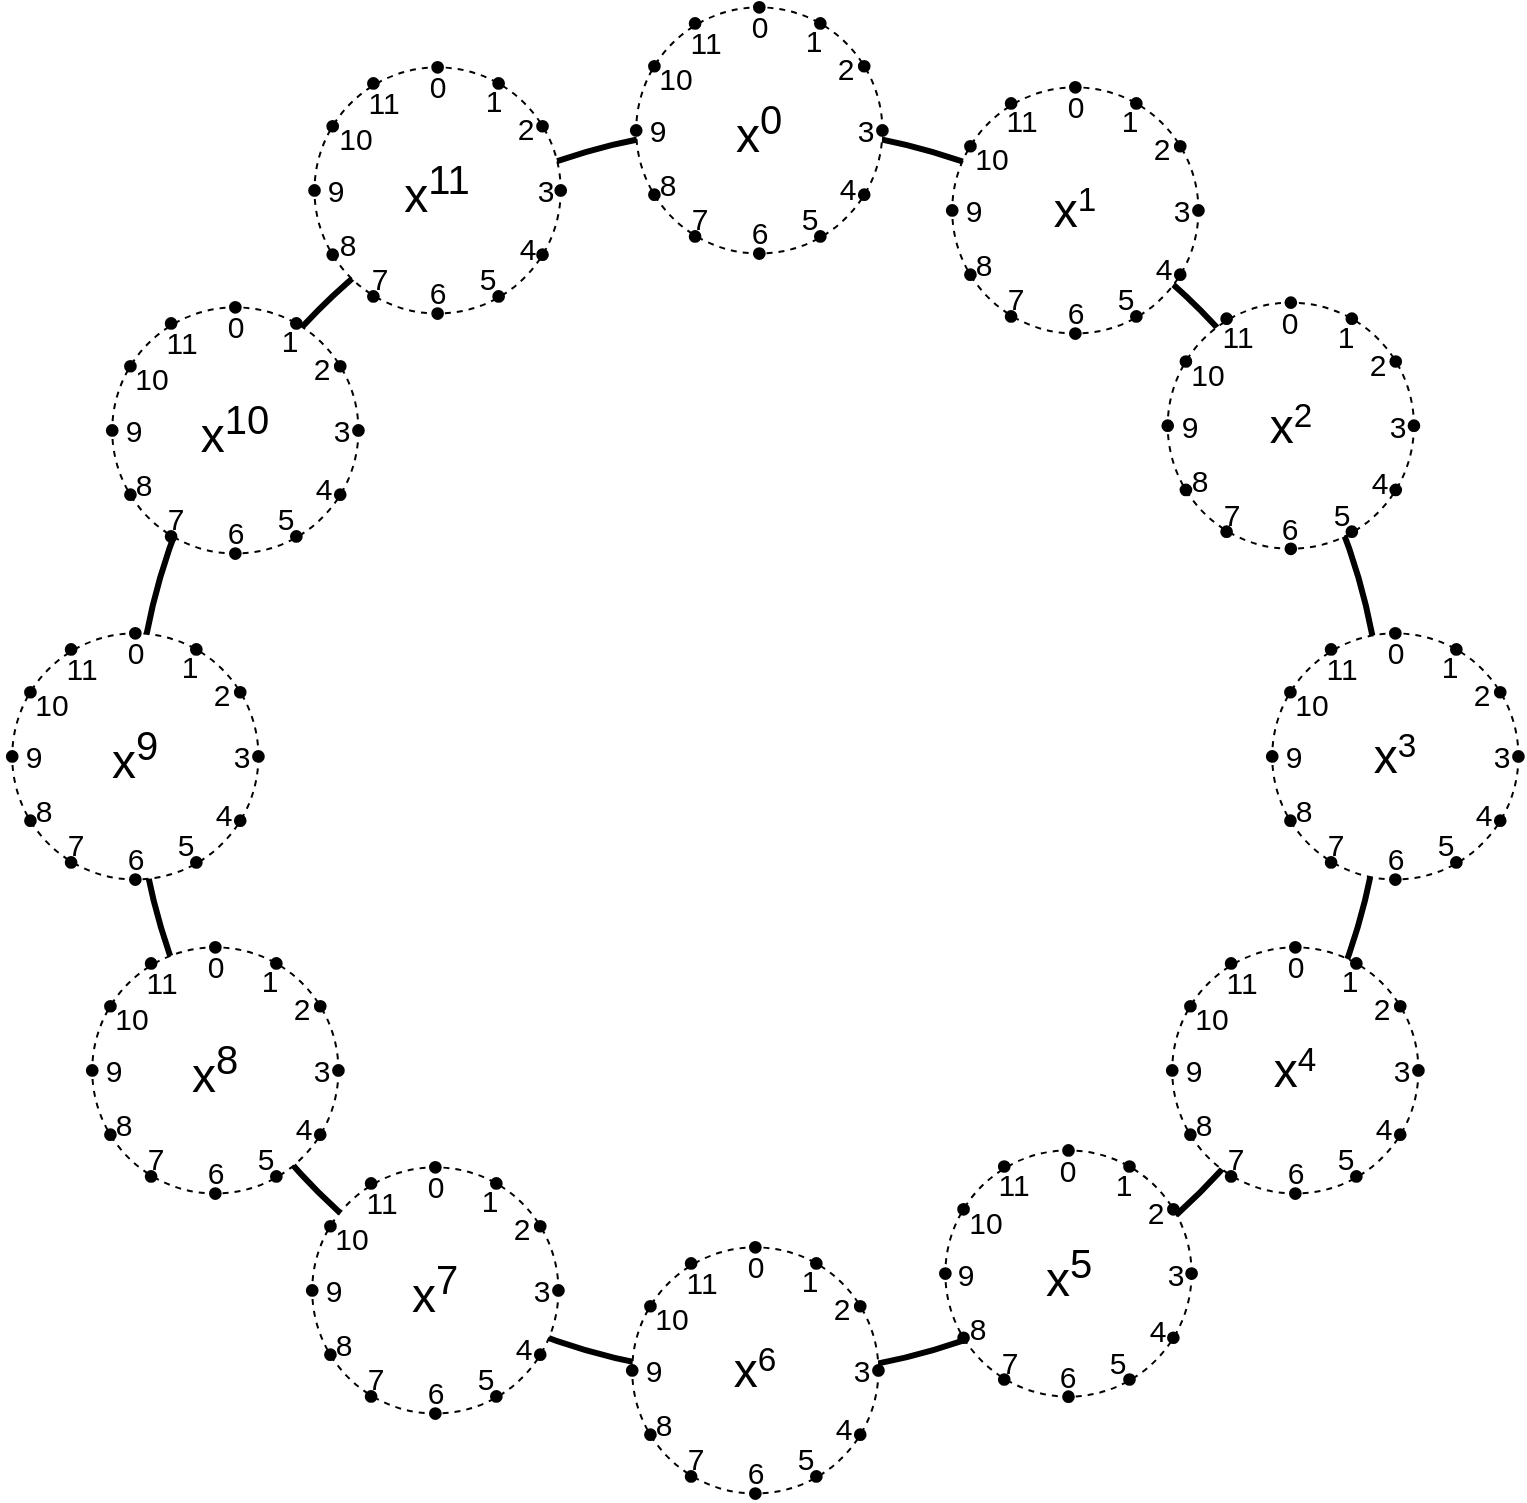 <mxfile version="14.5.1" type="device"><diagram id="SVLaKFTk8nD9nYIge5Zs" name="Pagina-1"><mxGraphModel dx="1540" dy="905" grid="1" gridSize="10" guides="1" tooltips="1" connect="1" arrows="1" fold="1" page="1" pageScale="1" pageWidth="1169" pageHeight="827" math="0" shadow="0"><root><mxCell id="0"/><mxCell id="1" parent="0"/><mxCell id="LfNoS_MLmVGQdOka6q0L-1" value="" style="ellipse;whiteSpace=wrap;html=1;aspect=fixed;fontSize=24;strokeWidth=3;" parent="1" vertex="1"><mxGeometry x="271.796" y="82.712" width="623.724" height="623.724" as="geometry"/></mxCell><mxCell id="LfNoS_MLmVGQdOka6q0L-3" value="" style="ellipse;whiteSpace=wrap;html=1;aspect=fixed;fillColor=#000000;fontSize=24;" parent="1" vertex="1"><mxGeometry x="570.1" y="692.881" width="27.118" height="27.118" as="geometry"/></mxCell><mxCell id="LfNoS_MLmVGQdOka6q0L-4" value="" style="ellipse;whiteSpace=wrap;html=1;aspect=fixed;fillColor=#000000;fontSize=24;" parent="1" vertex="1"><mxGeometry x="881.964" y="381.017" width="27.118" height="27.118" as="geometry"/></mxCell><mxCell id="LfNoS_MLmVGQdOka6q0L-5" value="" style="ellipse;whiteSpace=wrap;html=1;aspect=fixed;fillColor=#000000;fontSize=24;" parent="1" vertex="1"><mxGeometry x="258.236" y="381.017" width="27.118" height="27.118" as="geometry"/></mxCell><mxCell id="LfNoS_MLmVGQdOka6q0L-6" value="" style="ellipse;whiteSpace=wrap;html=1;aspect=fixed;fillColor=#000000;fontSize=24;" parent="1" vertex="1"><mxGeometry x="724.676" y="109.831" width="27.118" height="27.118" as="geometry"/></mxCell><mxCell id="LfNoS_MLmVGQdOka6q0L-7" value="" style="ellipse;whiteSpace=wrap;html=1;aspect=fixed;fillColor=#000000;fontSize=24;" parent="1" vertex="1"><mxGeometry x="835.863" y="218.305" width="27.118" height="27.118" as="geometry"/></mxCell><mxCell id="LfNoS_MLmVGQdOka6q0L-8" value="" style="ellipse;whiteSpace=wrap;html=1;aspect=fixed;fillColor=#000000;fontSize=24;" parent="1" vertex="1"><mxGeometry x="407.389" y="109.831" width="27.118" height="27.118" as="geometry"/></mxCell><mxCell id="LfNoS_MLmVGQdOka6q0L-9" value="" style="ellipse;whiteSpace=wrap;html=1;aspect=fixed;fillColor=#000000;fontSize=24;" parent="1" vertex="1"><mxGeometry x="304.338" y="218.305" width="27.118" height="27.118" as="geometry"/></mxCell><mxCell id="LfNoS_MLmVGQdOka6q0L-10" value="" style="ellipse;whiteSpace=wrap;html=1;aspect=fixed;fillColor=#000000;fontSize=24;" parent="1" vertex="1"><mxGeometry x="407.389" y="649.492" width="27.118" height="27.118" as="geometry"/></mxCell><mxCell id="LfNoS_MLmVGQdOka6q0L-11" value="" style="ellipse;whiteSpace=wrap;html=1;aspect=fixed;fillColor=#000000;fontSize=24;" parent="1" vertex="1"><mxGeometry x="304.338" y="543.729" width="27.118" height="27.118" as="geometry"/></mxCell><mxCell id="LfNoS_MLmVGQdOka6q0L-12" value="" style="ellipse;whiteSpace=wrap;html=1;aspect=fixed;fillColor=#000000;fontSize=24;" parent="1" vertex="1"><mxGeometry x="835.863" y="543.729" width="27.118" height="27.118" as="geometry"/></mxCell><mxCell id="LfNoS_MLmVGQdOka6q0L-13" value="" style="ellipse;whiteSpace=wrap;html=1;aspect=fixed;fillColor=#000000;fontSize=24;" parent="1" vertex="1"><mxGeometry x="724.676" y="649.492" width="27.118" height="27.118" as="geometry"/></mxCell><mxCell id="LfNoS_MLmVGQdOka6q0L-15" value="1" style="text;html=1;strokeColor=none;fillColor=none;align=center;verticalAlign=middle;whiteSpace=wrap;rounded=0;fontSize=24;" parent="1" vertex="1"><mxGeometry x="697.558" y="82.712" width="81.356" height="27.119" as="geometry"/></mxCell><mxCell id="LfNoS_MLmVGQdOka6q0L-16" value="2" style="text;html=1;strokeColor=none;fillColor=none;align=center;verticalAlign=middle;whiteSpace=wrap;rounded=0;fontSize=24;" parent="1" vertex="1"><mxGeometry x="808.744" y="191.186" width="81.356" height="27.119" as="geometry"/></mxCell><mxCell id="LfNoS_MLmVGQdOka6q0L-17" value="3" style="text;html=1;strokeColor=none;fillColor=none;align=center;verticalAlign=middle;whiteSpace=wrap;rounded=0;fontSize=24;" parent="1" vertex="1"><mxGeometry x="881.964" y="381.017" width="81.356" height="27.119" as="geometry"/></mxCell><mxCell id="LfNoS_MLmVGQdOka6q0L-18" value="4" style="text;html=1;strokeColor=none;fillColor=none;align=center;verticalAlign=middle;whiteSpace=wrap;rounded=0;fontSize=24;" parent="1" vertex="1"><mxGeometry x="808.744" y="516.61" width="81.356" height="27.119" as="geometry"/></mxCell><mxCell id="LfNoS_MLmVGQdOka6q0L-19" value="5" style="text;html=1;strokeColor=none;fillColor=none;align=center;verticalAlign=middle;whiteSpace=wrap;rounded=0;fontSize=24;" parent="1" vertex="1"><mxGeometry x="697.558" y="622.373" width="81.356" height="27.119" as="geometry"/></mxCell><mxCell id="LfNoS_MLmVGQdOka6q0L-20" value="6" style="text;html=1;strokeColor=none;fillColor=none;align=center;verticalAlign=middle;whiteSpace=wrap;rounded=0;fontSize=24;" parent="1" vertex="1"><mxGeometry x="542.982" y="665.763" width="81.356" height="27.119" as="geometry"/></mxCell><mxCell id="LfNoS_MLmVGQdOka6q0L-21" value="7" style="text;html=1;strokeColor=none;fillColor=none;align=center;verticalAlign=middle;whiteSpace=wrap;rounded=0;fontSize=24;" parent="1" vertex="1"><mxGeometry x="380.27" y="622.373" width="81.356" height="27.119" as="geometry"/></mxCell><mxCell id="LfNoS_MLmVGQdOka6q0L-22" value="8" style="text;html=1;strokeColor=none;fillColor=none;align=center;verticalAlign=middle;whiteSpace=wrap;rounded=0;fontSize=24;" parent="1" vertex="1"><mxGeometry x="277.22" y="516.61" width="81.356" height="27.119" as="geometry"/></mxCell><mxCell id="LfNoS_MLmVGQdOka6q0L-23" value="9" style="text;html=1;strokeColor=none;fillColor=none;align=center;verticalAlign=middle;whiteSpace=wrap;rounded=0;fontSize=24;" parent="1" vertex="1"><mxGeometry x="204" y="381.017" width="81.356" height="27.119" as="geometry"/></mxCell><mxCell id="LfNoS_MLmVGQdOka6q0L-24" value="10" style="text;html=1;strokeColor=none;fillColor=none;align=center;verticalAlign=middle;whiteSpace=wrap;rounded=0;fontSize=24;" parent="1" vertex="1"><mxGeometry x="277.22" y="191.186" width="81.356" height="27.119" as="geometry"/></mxCell><mxCell id="LfNoS_MLmVGQdOka6q0L-25" value="11" style="text;html=1;strokeColor=none;fillColor=none;align=center;verticalAlign=middle;whiteSpace=wrap;rounded=0;fontSize=24;" parent="1" vertex="1"><mxGeometry x="380.27" y="82.712" width="81.356" height="27.119" as="geometry"/></mxCell><mxCell id="aadP8dbgOs5O6TfskRkv-29" value="" style="group" parent="1" vertex="1" connectable="0"><mxGeometry x="519.43" y="20.003" width="128.455" height="128.457" as="geometry"/></mxCell><mxCell id="aadP8dbgOs5O6TfskRkv-1" value="" style="ellipse;whiteSpace=wrap;html=1;aspect=fixed;dashed=1;fontSize=15;" parent="aadP8dbgOs5O6TfskRkv-29" vertex="1"><mxGeometry x="2.676" y="2.676" width="123.102" height="123.102" as="geometry"/></mxCell><mxCell id="aadP8dbgOs5O6TfskRkv-2" value="" style="ellipse;whiteSpace=wrap;html=1;aspect=fixed;fillColor=#000000;fontSize=15;" parent="aadP8dbgOs5O6TfskRkv-29" vertex="1"><mxGeometry x="61.552" width="5.352" height="5.352" as="geometry"/></mxCell><mxCell id="aadP8dbgOs5O6TfskRkv-3" value="" style="ellipse;whiteSpace=wrap;html=1;aspect=fixed;fillColor=#000000;fontSize=15;" parent="aadP8dbgOs5O6TfskRkv-29" vertex="1"><mxGeometry x="61.552" y="123.104" width="5.352" height="5.352" as="geometry"/></mxCell><mxCell id="aadP8dbgOs5O6TfskRkv-4" value="" style="ellipse;whiteSpace=wrap;html=1;aspect=fixed;fillColor=#000000;fontSize=15;" parent="aadP8dbgOs5O6TfskRkv-29" vertex="1"><mxGeometry x="123.103" y="61.552" width="5.352" height="5.352" as="geometry"/></mxCell><mxCell id="aadP8dbgOs5O6TfskRkv-5" value="" style="ellipse;whiteSpace=wrap;html=1;aspect=fixed;fillColor=#000000;fontSize=15;" parent="aadP8dbgOs5O6TfskRkv-29" vertex="1"><mxGeometry y="61.552" width="5.352" height="5.352" as="geometry"/></mxCell><mxCell id="aadP8dbgOs5O6TfskRkv-6" value="" style="ellipse;whiteSpace=wrap;html=1;aspect=fixed;fillColor=#000000;fontSize=15;" parent="aadP8dbgOs5O6TfskRkv-29" vertex="1"><mxGeometry x="92.06" y="8.029" width="5.352" height="5.352" as="geometry"/></mxCell><mxCell id="aadP8dbgOs5O6TfskRkv-7" value="" style="ellipse;whiteSpace=wrap;html=1;aspect=fixed;fillColor=#000000;fontSize=15;" parent="aadP8dbgOs5O6TfskRkv-29" vertex="1"><mxGeometry x="114.004" y="29.438" width="5.352" height="5.352" as="geometry"/></mxCell><mxCell id="aadP8dbgOs5O6TfskRkv-8" value="" style="ellipse;whiteSpace=wrap;html=1;aspect=fixed;fillColor=#000000;fontSize=15;" parent="aadP8dbgOs5O6TfskRkv-29" vertex="1"><mxGeometry x="29.438" y="8.029" width="5.352" height="5.352" as="geometry"/></mxCell><mxCell id="aadP8dbgOs5O6TfskRkv-9" value="" style="ellipse;whiteSpace=wrap;html=1;aspect=fixed;fillColor=#000000;fontSize=15;" parent="aadP8dbgOs5O6TfskRkv-29" vertex="1"><mxGeometry x="9.099" y="29.438" width="5.352" height="5.352" as="geometry"/></mxCell><mxCell id="aadP8dbgOs5O6TfskRkv-10" value="" style="ellipse;whiteSpace=wrap;html=1;aspect=fixed;fillColor=#000000;fontSize=15;" parent="aadP8dbgOs5O6TfskRkv-29" vertex="1"><mxGeometry x="29.438" y="114.541" width="5.352" height="5.352" as="geometry"/></mxCell><mxCell id="aadP8dbgOs5O6TfskRkv-11" value="" style="ellipse;whiteSpace=wrap;html=1;aspect=fixed;fillColor=#000000;fontSize=15;" parent="aadP8dbgOs5O6TfskRkv-29" vertex="1"><mxGeometry x="9.099" y="93.666" width="5.352" height="5.352" as="geometry"/></mxCell><mxCell id="aadP8dbgOs5O6TfskRkv-12" value="" style="ellipse;whiteSpace=wrap;html=1;aspect=fixed;fillColor=#000000;fontSize=15;" parent="aadP8dbgOs5O6TfskRkv-29" vertex="1"><mxGeometry x="114.004" y="93.666" width="5.352" height="5.352" as="geometry"/></mxCell><mxCell id="aadP8dbgOs5O6TfskRkv-13" value="" style="ellipse;whiteSpace=wrap;html=1;aspect=fixed;fillColor=#000000;fontSize=15;" parent="aadP8dbgOs5O6TfskRkv-29" vertex="1"><mxGeometry x="92.06" y="114.541" width="5.352" height="5.352" as="geometry"/></mxCell><mxCell id="aadP8dbgOs5O6TfskRkv-14" value="0" style="text;html=1;strokeColor=none;fillColor=none;align=center;verticalAlign=middle;whiteSpace=wrap;rounded=0;fontSize=15;" parent="aadP8dbgOs5O6TfskRkv-29" vertex="1"><mxGeometry x="56.199" y="9.457" width="16.057" height="5.352" as="geometry"/></mxCell><mxCell id="aadP8dbgOs5O6TfskRkv-15" value="1" style="text;html=1;strokeColor=none;fillColor=none;align=center;verticalAlign=middle;whiteSpace=wrap;rounded=0;fontSize=15;" parent="aadP8dbgOs5O6TfskRkv-29" vertex="1"><mxGeometry x="83.947" y="16.457" width="16.057" height="5.352" as="geometry"/></mxCell><mxCell id="aadP8dbgOs5O6TfskRkv-16" value="2" style="text;html=1;strokeColor=none;fillColor=none;align=center;verticalAlign=middle;whiteSpace=wrap;rounded=0;fontSize=15;" parent="aadP8dbgOs5O6TfskRkv-29" vertex="1"><mxGeometry x="100" y="30.457" width="16.057" height="5.352" as="geometry"/></mxCell><mxCell id="aadP8dbgOs5O6TfskRkv-17" value="3" style="text;html=1;strokeColor=none;fillColor=none;align=center;verticalAlign=middle;whiteSpace=wrap;rounded=0;fontSize=15;" parent="aadP8dbgOs5O6TfskRkv-29" vertex="1"><mxGeometry x="110" y="61.552" width="16.057" height="5.352" as="geometry"/></mxCell><mxCell id="aadP8dbgOs5O6TfskRkv-18" value="4" style="text;html=1;strokeColor=none;fillColor=none;align=center;verticalAlign=middle;whiteSpace=wrap;rounded=0;fontSize=15;" parent="aadP8dbgOs5O6TfskRkv-29" vertex="1"><mxGeometry x="101" y="90.054" width="16.057" height="5.352" as="geometry"/></mxCell><mxCell id="aadP8dbgOs5O6TfskRkv-19" value="5" style="text;html=1;strokeColor=none;fillColor=none;align=center;verticalAlign=middle;whiteSpace=wrap;rounded=0;fontSize=15;" parent="aadP8dbgOs5O6TfskRkv-29" vertex="1"><mxGeometry x="81.357" y="105.457" width="16.057" height="5.352" as="geometry"/></mxCell><mxCell id="aadP8dbgOs5O6TfskRkv-20" value="6" style="text;html=1;strokeColor=none;fillColor=none;align=center;verticalAlign=middle;whiteSpace=wrap;rounded=0;fontSize=15;" parent="aadP8dbgOs5O6TfskRkv-29" vertex="1"><mxGeometry x="56.199" y="112.457" width="16.057" height="5.352" as="geometry"/></mxCell><mxCell id="aadP8dbgOs5O6TfskRkv-21" value="7" style="text;html=1;strokeColor=none;fillColor=none;align=center;verticalAlign=middle;whiteSpace=wrap;rounded=0;fontSize=15;" parent="aadP8dbgOs5O6TfskRkv-29" vertex="1"><mxGeometry x="27" y="105.457" width="16.057" height="5.352" as="geometry"/></mxCell><mxCell id="aadP8dbgOs5O6TfskRkv-22" value="8" style="text;html=1;strokeColor=none;fillColor=none;align=center;verticalAlign=middle;whiteSpace=wrap;rounded=0;fontSize=15;" parent="aadP8dbgOs5O6TfskRkv-29" vertex="1"><mxGeometry x="11" y="88.314" width="16.057" height="5.352" as="geometry"/></mxCell><mxCell id="aadP8dbgOs5O6TfskRkv-23" value="10" style="text;html=1;strokeColor=none;fillColor=none;align=center;verticalAlign=middle;whiteSpace=wrap;rounded=0;fontSize=15;" parent="aadP8dbgOs5O6TfskRkv-29" vertex="1"><mxGeometry x="15" y="35.816" width="16.057" height="5.352" as="geometry"/></mxCell><mxCell id="aadP8dbgOs5O6TfskRkv-24" value="11" style="text;html=1;strokeColor=none;fillColor=none;align=center;verticalAlign=middle;whiteSpace=wrap;rounded=0;fontSize=15;" parent="aadP8dbgOs5O6TfskRkv-29" vertex="1"><mxGeometry x="29.435" y="17" width="16.057" height="5.352" as="geometry"/></mxCell><mxCell id="aadP8dbgOs5O6TfskRkv-28" value="9" style="text;html=1;strokeColor=none;fillColor=none;align=center;verticalAlign=middle;whiteSpace=wrap;rounded=0;fontSize=15;" parent="aadP8dbgOs5O6TfskRkv-29" vertex="1"><mxGeometry x="5.357" y="61.554" width="16.057" height="5.352" as="geometry"/></mxCell><mxCell id="LfNoS_MLmVGQdOka6q0L-14" value="x&lt;sup&gt;0&lt;/sup&gt;" style="text;html=1;strokeColor=none;fillColor=none;align=center;verticalAlign=middle;whiteSpace=wrap;rounded=0;fontSize=24;" parent="aadP8dbgOs5O6TfskRkv-29" vertex="1"><mxGeometry x="23.552" y="50.671" width="81.356" height="27.119" as="geometry"/></mxCell><mxCell id="aadP8dbgOs5O6TfskRkv-30" value="" style="group" parent="1" vertex="1" connectable="0"><mxGeometry x="677.44" y="60.003" width="128.455" height="128.457" as="geometry"/></mxCell><mxCell id="aadP8dbgOs5O6TfskRkv-31" value="" style="ellipse;whiteSpace=wrap;html=1;aspect=fixed;dashed=1;fontSize=15;" parent="aadP8dbgOs5O6TfskRkv-30" vertex="1"><mxGeometry x="2.676" y="2.676" width="123.102" height="123.102" as="geometry"/></mxCell><mxCell id="aadP8dbgOs5O6TfskRkv-32" value="" style="ellipse;whiteSpace=wrap;html=1;aspect=fixed;fillColor=#000000;fontSize=15;" parent="aadP8dbgOs5O6TfskRkv-30" vertex="1"><mxGeometry x="61.552" width="5.352" height="5.352" as="geometry"/></mxCell><mxCell id="aadP8dbgOs5O6TfskRkv-33" value="" style="ellipse;whiteSpace=wrap;html=1;aspect=fixed;fillColor=#000000;fontSize=15;" parent="aadP8dbgOs5O6TfskRkv-30" vertex="1"><mxGeometry x="61.552" y="123.104" width="5.352" height="5.352" as="geometry"/></mxCell><mxCell id="aadP8dbgOs5O6TfskRkv-34" value="" style="ellipse;whiteSpace=wrap;html=1;aspect=fixed;fillColor=#000000;fontSize=15;" parent="aadP8dbgOs5O6TfskRkv-30" vertex="1"><mxGeometry x="123.103" y="61.552" width="5.352" height="5.352" as="geometry"/></mxCell><mxCell id="aadP8dbgOs5O6TfskRkv-35" value="" style="ellipse;whiteSpace=wrap;html=1;aspect=fixed;fillColor=#000000;fontSize=15;" parent="aadP8dbgOs5O6TfskRkv-30" vertex="1"><mxGeometry y="61.552" width="5.352" height="5.352" as="geometry"/></mxCell><mxCell id="aadP8dbgOs5O6TfskRkv-36" value="" style="ellipse;whiteSpace=wrap;html=1;aspect=fixed;fillColor=#000000;fontSize=15;" parent="aadP8dbgOs5O6TfskRkv-30" vertex="1"><mxGeometry x="92.06" y="8.029" width="5.352" height="5.352" as="geometry"/></mxCell><mxCell id="aadP8dbgOs5O6TfskRkv-37" value="" style="ellipse;whiteSpace=wrap;html=1;aspect=fixed;fillColor=#000000;fontSize=15;" parent="aadP8dbgOs5O6TfskRkv-30" vertex="1"><mxGeometry x="114.004" y="29.438" width="5.352" height="5.352" as="geometry"/></mxCell><mxCell id="aadP8dbgOs5O6TfskRkv-38" value="" style="ellipse;whiteSpace=wrap;html=1;aspect=fixed;fillColor=#000000;fontSize=15;" parent="aadP8dbgOs5O6TfskRkv-30" vertex="1"><mxGeometry x="29.438" y="8.029" width="5.352" height="5.352" as="geometry"/></mxCell><mxCell id="aadP8dbgOs5O6TfskRkv-39" value="" style="ellipse;whiteSpace=wrap;html=1;aspect=fixed;fillColor=#000000;fontSize=15;" parent="aadP8dbgOs5O6TfskRkv-30" vertex="1"><mxGeometry x="9.099" y="29.438" width="5.352" height="5.352" as="geometry"/></mxCell><mxCell id="aadP8dbgOs5O6TfskRkv-40" value="" style="ellipse;whiteSpace=wrap;html=1;aspect=fixed;fillColor=#000000;fontSize=15;" parent="aadP8dbgOs5O6TfskRkv-30" vertex="1"><mxGeometry x="29.438" y="114.541" width="5.352" height="5.352" as="geometry"/></mxCell><mxCell id="aadP8dbgOs5O6TfskRkv-41" value="" style="ellipse;whiteSpace=wrap;html=1;aspect=fixed;fillColor=#000000;fontSize=15;" parent="aadP8dbgOs5O6TfskRkv-30" vertex="1"><mxGeometry x="9.099" y="93.666" width="5.352" height="5.352" as="geometry"/></mxCell><mxCell id="aadP8dbgOs5O6TfskRkv-42" value="" style="ellipse;whiteSpace=wrap;html=1;aspect=fixed;fillColor=#000000;fontSize=15;" parent="aadP8dbgOs5O6TfskRkv-30" vertex="1"><mxGeometry x="114.004" y="93.666" width="5.352" height="5.352" as="geometry"/></mxCell><mxCell id="aadP8dbgOs5O6TfskRkv-43" value="" style="ellipse;whiteSpace=wrap;html=1;aspect=fixed;fillColor=#000000;fontSize=15;" parent="aadP8dbgOs5O6TfskRkv-30" vertex="1"><mxGeometry x="92.06" y="114.541" width="5.352" height="5.352" as="geometry"/></mxCell><mxCell id="aadP8dbgOs5O6TfskRkv-44" value="0" style="text;html=1;strokeColor=none;fillColor=none;align=center;verticalAlign=middle;whiteSpace=wrap;rounded=0;fontSize=15;" parent="aadP8dbgOs5O6TfskRkv-30" vertex="1"><mxGeometry x="56.199" y="9.457" width="16.057" height="5.352" as="geometry"/></mxCell><mxCell id="aadP8dbgOs5O6TfskRkv-45" value="1" style="text;html=1;strokeColor=none;fillColor=none;align=center;verticalAlign=middle;whiteSpace=wrap;rounded=0;fontSize=15;" parent="aadP8dbgOs5O6TfskRkv-30" vertex="1"><mxGeometry x="83.947" y="16.457" width="16.057" height="5.352" as="geometry"/></mxCell><mxCell id="aadP8dbgOs5O6TfskRkv-46" value="2" style="text;html=1;strokeColor=none;fillColor=none;align=center;verticalAlign=middle;whiteSpace=wrap;rounded=0;fontSize=15;" parent="aadP8dbgOs5O6TfskRkv-30" vertex="1"><mxGeometry x="100" y="30.457" width="16.057" height="5.352" as="geometry"/></mxCell><mxCell id="aadP8dbgOs5O6TfskRkv-47" value="3" style="text;html=1;strokeColor=none;fillColor=none;align=center;verticalAlign=middle;whiteSpace=wrap;rounded=0;fontSize=15;" parent="aadP8dbgOs5O6TfskRkv-30" vertex="1"><mxGeometry x="110" y="61.552" width="16.057" height="5.352" as="geometry"/></mxCell><mxCell id="aadP8dbgOs5O6TfskRkv-48" value="4" style="text;html=1;strokeColor=none;fillColor=none;align=center;verticalAlign=middle;whiteSpace=wrap;rounded=0;fontSize=15;" parent="aadP8dbgOs5O6TfskRkv-30" vertex="1"><mxGeometry x="101" y="90.054" width="16.057" height="5.352" as="geometry"/></mxCell><mxCell id="aadP8dbgOs5O6TfskRkv-49" value="5" style="text;html=1;strokeColor=none;fillColor=none;align=center;verticalAlign=middle;whiteSpace=wrap;rounded=0;fontSize=15;" parent="aadP8dbgOs5O6TfskRkv-30" vertex="1"><mxGeometry x="81.357" y="105.457" width="16.057" height="5.352" as="geometry"/></mxCell><mxCell id="aadP8dbgOs5O6TfskRkv-50" value="6" style="text;html=1;strokeColor=none;fillColor=none;align=center;verticalAlign=middle;whiteSpace=wrap;rounded=0;fontSize=15;" parent="aadP8dbgOs5O6TfskRkv-30" vertex="1"><mxGeometry x="56.199" y="112.457" width="16.057" height="5.352" as="geometry"/></mxCell><mxCell id="aadP8dbgOs5O6TfskRkv-51" value="7" style="text;html=1;strokeColor=none;fillColor=none;align=center;verticalAlign=middle;whiteSpace=wrap;rounded=0;fontSize=15;" parent="aadP8dbgOs5O6TfskRkv-30" vertex="1"><mxGeometry x="27" y="105.457" width="16.057" height="5.352" as="geometry"/></mxCell><mxCell id="aadP8dbgOs5O6TfskRkv-52" value="8" style="text;html=1;strokeColor=none;fillColor=none;align=center;verticalAlign=middle;whiteSpace=wrap;rounded=0;fontSize=15;" parent="aadP8dbgOs5O6TfskRkv-30" vertex="1"><mxGeometry x="11" y="88.314" width="16.057" height="5.352" as="geometry"/></mxCell><mxCell id="aadP8dbgOs5O6TfskRkv-53" value="10" style="text;html=1;strokeColor=none;fillColor=none;align=center;verticalAlign=middle;whiteSpace=wrap;rounded=0;fontSize=15;" parent="aadP8dbgOs5O6TfskRkv-30" vertex="1"><mxGeometry x="14.447" y="35.816" width="16.057" height="5.352" as="geometry"/></mxCell><mxCell id="aadP8dbgOs5O6TfskRkv-54" value="11" style="text;html=1;strokeColor=none;fillColor=none;align=center;verticalAlign=middle;whiteSpace=wrap;rounded=0;fontSize=15;" parent="aadP8dbgOs5O6TfskRkv-30" vertex="1"><mxGeometry x="29.435" y="16.456" width="16.057" height="5.352" as="geometry"/></mxCell><mxCell id="aadP8dbgOs5O6TfskRkv-55" value="9" style="text;html=1;strokeColor=none;fillColor=none;align=center;verticalAlign=middle;whiteSpace=wrap;rounded=0;fontSize=15;" parent="aadP8dbgOs5O6TfskRkv-30" vertex="1"><mxGeometry x="5.357" y="61.554" width="16.057" height="5.352" as="geometry"/></mxCell><mxCell id="aadP8dbgOs5O6TfskRkv-56" value="x&lt;span style=&quot;font-size: 20px&quot;&gt;&lt;sup&gt;1&lt;/sup&gt;&lt;/span&gt;" style="text;html=1;strokeColor=none;fillColor=none;align=center;verticalAlign=middle;whiteSpace=wrap;rounded=0;fontSize=24;" parent="aadP8dbgOs5O6TfskRkv-30" vertex="1"><mxGeometry x="23.552" y="50.671" width="81.356" height="27.119" as="geometry"/></mxCell><mxCell id="aadP8dbgOs5O6TfskRkv-115" value="" style="group" parent="1" vertex="1" connectable="0"><mxGeometry x="785.19" y="167.633" width="128.455" height="128.457" as="geometry"/></mxCell><mxCell id="aadP8dbgOs5O6TfskRkv-116" value="" style="ellipse;whiteSpace=wrap;html=1;aspect=fixed;dashed=1;fontSize=15;" parent="aadP8dbgOs5O6TfskRkv-115" vertex="1"><mxGeometry x="2.676" y="2.676" width="123.102" height="123.102" as="geometry"/></mxCell><mxCell id="aadP8dbgOs5O6TfskRkv-117" value="" style="ellipse;whiteSpace=wrap;html=1;aspect=fixed;fillColor=#000000;fontSize=15;" parent="aadP8dbgOs5O6TfskRkv-115" vertex="1"><mxGeometry x="61.552" width="5.352" height="5.352" as="geometry"/></mxCell><mxCell id="aadP8dbgOs5O6TfskRkv-118" value="" style="ellipse;whiteSpace=wrap;html=1;aspect=fixed;fillColor=#000000;fontSize=15;" parent="aadP8dbgOs5O6TfskRkv-115" vertex="1"><mxGeometry x="61.552" y="123.104" width="5.352" height="5.352" as="geometry"/></mxCell><mxCell id="aadP8dbgOs5O6TfskRkv-119" value="" style="ellipse;whiteSpace=wrap;html=1;aspect=fixed;fillColor=#000000;fontSize=15;" parent="aadP8dbgOs5O6TfskRkv-115" vertex="1"><mxGeometry x="123.103" y="61.552" width="5.352" height="5.352" as="geometry"/></mxCell><mxCell id="aadP8dbgOs5O6TfskRkv-120" value="" style="ellipse;whiteSpace=wrap;html=1;aspect=fixed;fillColor=#000000;fontSize=15;" parent="aadP8dbgOs5O6TfskRkv-115" vertex="1"><mxGeometry y="61.552" width="5.352" height="5.352" as="geometry"/></mxCell><mxCell id="aadP8dbgOs5O6TfskRkv-121" value="" style="ellipse;whiteSpace=wrap;html=1;aspect=fixed;fillColor=#000000;fontSize=15;" parent="aadP8dbgOs5O6TfskRkv-115" vertex="1"><mxGeometry x="92.06" y="8.029" width="5.352" height="5.352" as="geometry"/></mxCell><mxCell id="aadP8dbgOs5O6TfskRkv-122" value="" style="ellipse;whiteSpace=wrap;html=1;aspect=fixed;fillColor=#000000;fontSize=15;" parent="aadP8dbgOs5O6TfskRkv-115" vertex="1"><mxGeometry x="114.004" y="29.438" width="5.352" height="5.352" as="geometry"/></mxCell><mxCell id="aadP8dbgOs5O6TfskRkv-123" value="" style="ellipse;whiteSpace=wrap;html=1;aspect=fixed;fillColor=#000000;fontSize=15;" parent="aadP8dbgOs5O6TfskRkv-115" vertex="1"><mxGeometry x="29.438" y="8.029" width="5.352" height="5.352" as="geometry"/></mxCell><mxCell id="aadP8dbgOs5O6TfskRkv-124" value="" style="ellipse;whiteSpace=wrap;html=1;aspect=fixed;fillColor=#000000;fontSize=15;" parent="aadP8dbgOs5O6TfskRkv-115" vertex="1"><mxGeometry x="9.099" y="29.438" width="5.352" height="5.352" as="geometry"/></mxCell><mxCell id="aadP8dbgOs5O6TfskRkv-125" value="" style="ellipse;whiteSpace=wrap;html=1;aspect=fixed;fillColor=#000000;fontSize=15;" parent="aadP8dbgOs5O6TfskRkv-115" vertex="1"><mxGeometry x="29.438" y="114.541" width="5.352" height="5.352" as="geometry"/></mxCell><mxCell id="aadP8dbgOs5O6TfskRkv-126" value="" style="ellipse;whiteSpace=wrap;html=1;aspect=fixed;fillColor=#000000;fontSize=15;" parent="aadP8dbgOs5O6TfskRkv-115" vertex="1"><mxGeometry x="9.099" y="93.666" width="5.352" height="5.352" as="geometry"/></mxCell><mxCell id="aadP8dbgOs5O6TfskRkv-127" value="" style="ellipse;whiteSpace=wrap;html=1;aspect=fixed;fillColor=#000000;fontSize=15;" parent="aadP8dbgOs5O6TfskRkv-115" vertex="1"><mxGeometry x="114.004" y="93.666" width="5.352" height="5.352" as="geometry"/></mxCell><mxCell id="aadP8dbgOs5O6TfskRkv-128" value="" style="ellipse;whiteSpace=wrap;html=1;aspect=fixed;fillColor=#000000;fontSize=15;" parent="aadP8dbgOs5O6TfskRkv-115" vertex="1"><mxGeometry x="92.06" y="114.541" width="5.352" height="5.352" as="geometry"/></mxCell><mxCell id="aadP8dbgOs5O6TfskRkv-129" value="0" style="text;html=1;strokeColor=none;fillColor=none;align=center;verticalAlign=middle;whiteSpace=wrap;rounded=0;fontSize=15;" parent="aadP8dbgOs5O6TfskRkv-115" vertex="1"><mxGeometry x="56.199" y="9.457" width="16.057" height="5.352" as="geometry"/></mxCell><mxCell id="aadP8dbgOs5O6TfskRkv-130" value="1" style="text;html=1;strokeColor=none;fillColor=none;align=center;verticalAlign=middle;whiteSpace=wrap;rounded=0;fontSize=15;" parent="aadP8dbgOs5O6TfskRkv-115" vertex="1"><mxGeometry x="83.947" y="16.457" width="16.057" height="5.352" as="geometry"/></mxCell><mxCell id="aadP8dbgOs5O6TfskRkv-131" value="2" style="text;html=1;strokeColor=none;fillColor=none;align=center;verticalAlign=middle;whiteSpace=wrap;rounded=0;fontSize=15;" parent="aadP8dbgOs5O6TfskRkv-115" vertex="1"><mxGeometry x="100" y="30.457" width="16.057" height="5.352" as="geometry"/></mxCell><mxCell id="aadP8dbgOs5O6TfskRkv-132" value="3" style="text;html=1;strokeColor=none;fillColor=none;align=center;verticalAlign=middle;whiteSpace=wrap;rounded=0;fontSize=15;" parent="aadP8dbgOs5O6TfskRkv-115" vertex="1"><mxGeometry x="110" y="61.552" width="16.057" height="5.352" as="geometry"/></mxCell><mxCell id="aadP8dbgOs5O6TfskRkv-133" value="4" style="text;html=1;strokeColor=none;fillColor=none;align=center;verticalAlign=middle;whiteSpace=wrap;rounded=0;fontSize=15;" parent="aadP8dbgOs5O6TfskRkv-115" vertex="1"><mxGeometry x="101" y="90.054" width="16.057" height="5.352" as="geometry"/></mxCell><mxCell id="aadP8dbgOs5O6TfskRkv-134" value="5" style="text;html=1;strokeColor=none;fillColor=none;align=center;verticalAlign=middle;whiteSpace=wrap;rounded=0;fontSize=15;" parent="aadP8dbgOs5O6TfskRkv-115" vertex="1"><mxGeometry x="81.357" y="105.457" width="16.057" height="5.352" as="geometry"/></mxCell><mxCell id="aadP8dbgOs5O6TfskRkv-135" value="6" style="text;html=1;strokeColor=none;fillColor=none;align=center;verticalAlign=middle;whiteSpace=wrap;rounded=0;fontSize=15;" parent="aadP8dbgOs5O6TfskRkv-115" vertex="1"><mxGeometry x="56.199" y="112.457" width="16.057" height="5.352" as="geometry"/></mxCell><mxCell id="aadP8dbgOs5O6TfskRkv-136" value="7" style="text;html=1;strokeColor=none;fillColor=none;align=center;verticalAlign=middle;whiteSpace=wrap;rounded=0;fontSize=15;" parent="aadP8dbgOs5O6TfskRkv-115" vertex="1"><mxGeometry x="27" y="105.457" width="16.057" height="5.352" as="geometry"/></mxCell><mxCell id="aadP8dbgOs5O6TfskRkv-137" value="8" style="text;html=1;strokeColor=none;fillColor=none;align=center;verticalAlign=middle;whiteSpace=wrap;rounded=0;fontSize=15;" parent="aadP8dbgOs5O6TfskRkv-115" vertex="1"><mxGeometry x="11" y="88.314" width="16.057" height="5.352" as="geometry"/></mxCell><mxCell id="aadP8dbgOs5O6TfskRkv-138" value="10" style="text;html=1;strokeColor=none;fillColor=none;align=center;verticalAlign=middle;whiteSpace=wrap;rounded=0;fontSize=15;" parent="aadP8dbgOs5O6TfskRkv-115" vertex="1"><mxGeometry x="15" y="35.816" width="16.057" height="5.352" as="geometry"/></mxCell><mxCell id="aadP8dbgOs5O6TfskRkv-139" value="11" style="text;html=1;strokeColor=none;fillColor=none;align=center;verticalAlign=middle;whiteSpace=wrap;rounded=0;fontSize=15;" parent="aadP8dbgOs5O6TfskRkv-115" vertex="1"><mxGeometry x="29.435" y="17" width="16.057" height="5.352" as="geometry"/></mxCell><mxCell id="aadP8dbgOs5O6TfskRkv-140" value="9" style="text;html=1;strokeColor=none;fillColor=none;align=center;verticalAlign=middle;whiteSpace=wrap;rounded=0;fontSize=15;" parent="aadP8dbgOs5O6TfskRkv-115" vertex="1"><mxGeometry x="5.357" y="61.554" width="16.057" height="5.352" as="geometry"/></mxCell><mxCell id="aadP8dbgOs5O6TfskRkv-141" value="x&lt;span style=&quot;font-size: 20px&quot;&gt;&lt;sup&gt;2&lt;/sup&gt;&lt;/span&gt;" style="text;html=1;strokeColor=none;fillColor=none;align=center;verticalAlign=middle;whiteSpace=wrap;rounded=0;fontSize=24;" parent="aadP8dbgOs5O6TfskRkv-115" vertex="1"><mxGeometry x="23.552" y="50.671" width="81.356" height="27.119" as="geometry"/></mxCell><mxCell id="aadP8dbgOs5O6TfskRkv-142" value="" style="group" parent="1" vertex="1" connectable="0"><mxGeometry x="837.44" y="333.003" width="128.455" height="128.457" as="geometry"/></mxCell><mxCell id="aadP8dbgOs5O6TfskRkv-143" value="" style="ellipse;whiteSpace=wrap;html=1;aspect=fixed;dashed=1;fontSize=15;" parent="aadP8dbgOs5O6TfskRkv-142" vertex="1"><mxGeometry x="2.676" y="2.676" width="123.102" height="123.102" as="geometry"/></mxCell><mxCell id="aadP8dbgOs5O6TfskRkv-144" value="" style="ellipse;whiteSpace=wrap;html=1;aspect=fixed;fillColor=#000000;fontSize=15;" parent="aadP8dbgOs5O6TfskRkv-142" vertex="1"><mxGeometry x="61.552" width="5.352" height="5.352" as="geometry"/></mxCell><mxCell id="aadP8dbgOs5O6TfskRkv-145" value="" style="ellipse;whiteSpace=wrap;html=1;aspect=fixed;fillColor=#000000;fontSize=15;" parent="aadP8dbgOs5O6TfskRkv-142" vertex="1"><mxGeometry x="61.552" y="123.104" width="5.352" height="5.352" as="geometry"/></mxCell><mxCell id="aadP8dbgOs5O6TfskRkv-146" value="" style="ellipse;whiteSpace=wrap;html=1;aspect=fixed;fillColor=#000000;fontSize=15;" parent="aadP8dbgOs5O6TfskRkv-142" vertex="1"><mxGeometry x="123.103" y="61.552" width="5.352" height="5.352" as="geometry"/></mxCell><mxCell id="aadP8dbgOs5O6TfskRkv-147" value="" style="ellipse;whiteSpace=wrap;html=1;aspect=fixed;fillColor=#000000;fontSize=15;" parent="aadP8dbgOs5O6TfskRkv-142" vertex="1"><mxGeometry y="61.552" width="5.352" height="5.352" as="geometry"/></mxCell><mxCell id="aadP8dbgOs5O6TfskRkv-148" value="" style="ellipse;whiteSpace=wrap;html=1;aspect=fixed;fillColor=#000000;fontSize=15;" parent="aadP8dbgOs5O6TfskRkv-142" vertex="1"><mxGeometry x="92.06" y="8.029" width="5.352" height="5.352" as="geometry"/></mxCell><mxCell id="aadP8dbgOs5O6TfskRkv-149" value="" style="ellipse;whiteSpace=wrap;html=1;aspect=fixed;fillColor=#000000;fontSize=15;" parent="aadP8dbgOs5O6TfskRkv-142" vertex="1"><mxGeometry x="114.004" y="29.438" width="5.352" height="5.352" as="geometry"/></mxCell><mxCell id="aadP8dbgOs5O6TfskRkv-150" value="" style="ellipse;whiteSpace=wrap;html=1;aspect=fixed;fillColor=#000000;fontSize=15;" parent="aadP8dbgOs5O6TfskRkv-142" vertex="1"><mxGeometry x="29.438" y="8.029" width="5.352" height="5.352" as="geometry"/></mxCell><mxCell id="aadP8dbgOs5O6TfskRkv-151" value="" style="ellipse;whiteSpace=wrap;html=1;aspect=fixed;fillColor=#000000;fontSize=15;" parent="aadP8dbgOs5O6TfskRkv-142" vertex="1"><mxGeometry x="9.099" y="29.438" width="5.352" height="5.352" as="geometry"/></mxCell><mxCell id="aadP8dbgOs5O6TfskRkv-152" value="" style="ellipse;whiteSpace=wrap;html=1;aspect=fixed;fillColor=#000000;fontSize=15;" parent="aadP8dbgOs5O6TfskRkv-142" vertex="1"><mxGeometry x="29.438" y="114.541" width="5.352" height="5.352" as="geometry"/></mxCell><mxCell id="aadP8dbgOs5O6TfskRkv-153" value="" style="ellipse;whiteSpace=wrap;html=1;aspect=fixed;fillColor=#000000;fontSize=15;" parent="aadP8dbgOs5O6TfskRkv-142" vertex="1"><mxGeometry x="9.099" y="93.666" width="5.352" height="5.352" as="geometry"/></mxCell><mxCell id="aadP8dbgOs5O6TfskRkv-154" value="" style="ellipse;whiteSpace=wrap;html=1;aspect=fixed;fillColor=#000000;fontSize=15;" parent="aadP8dbgOs5O6TfskRkv-142" vertex="1"><mxGeometry x="114.004" y="93.666" width="5.352" height="5.352" as="geometry"/></mxCell><mxCell id="aadP8dbgOs5O6TfskRkv-155" value="" style="ellipse;whiteSpace=wrap;html=1;aspect=fixed;fillColor=#000000;fontSize=15;" parent="aadP8dbgOs5O6TfskRkv-142" vertex="1"><mxGeometry x="92.06" y="114.541" width="5.352" height="5.352" as="geometry"/></mxCell><mxCell id="aadP8dbgOs5O6TfskRkv-156" value="0" style="text;html=1;strokeColor=none;fillColor=none;align=center;verticalAlign=middle;whiteSpace=wrap;rounded=0;fontSize=15;" parent="aadP8dbgOs5O6TfskRkv-142" vertex="1"><mxGeometry x="56.199" y="9.457" width="16.057" height="5.352" as="geometry"/></mxCell><mxCell id="aadP8dbgOs5O6TfskRkv-157" value="1" style="text;html=1;strokeColor=none;fillColor=none;align=center;verticalAlign=middle;whiteSpace=wrap;rounded=0;fontSize=15;" parent="aadP8dbgOs5O6TfskRkv-142" vertex="1"><mxGeometry x="83.947" y="16.457" width="16.057" height="5.352" as="geometry"/></mxCell><mxCell id="aadP8dbgOs5O6TfskRkv-158" value="2" style="text;html=1;strokeColor=none;fillColor=none;align=center;verticalAlign=middle;whiteSpace=wrap;rounded=0;fontSize=15;" parent="aadP8dbgOs5O6TfskRkv-142" vertex="1"><mxGeometry x="100" y="30.457" width="16.057" height="5.352" as="geometry"/></mxCell><mxCell id="aadP8dbgOs5O6TfskRkv-159" value="3" style="text;html=1;strokeColor=none;fillColor=none;align=center;verticalAlign=middle;whiteSpace=wrap;rounded=0;fontSize=15;" parent="aadP8dbgOs5O6TfskRkv-142" vertex="1"><mxGeometry x="110" y="61.552" width="16.057" height="5.352" as="geometry"/></mxCell><mxCell id="aadP8dbgOs5O6TfskRkv-160" value="4" style="text;html=1;strokeColor=none;fillColor=none;align=center;verticalAlign=middle;whiteSpace=wrap;rounded=0;fontSize=15;" parent="aadP8dbgOs5O6TfskRkv-142" vertex="1"><mxGeometry x="101" y="90.054" width="16.057" height="5.352" as="geometry"/></mxCell><mxCell id="aadP8dbgOs5O6TfskRkv-161" value="5" style="text;html=1;strokeColor=none;fillColor=none;align=center;verticalAlign=middle;whiteSpace=wrap;rounded=0;fontSize=15;" parent="aadP8dbgOs5O6TfskRkv-142" vertex="1"><mxGeometry x="81.357" y="105.457" width="16.057" height="5.352" as="geometry"/></mxCell><mxCell id="aadP8dbgOs5O6TfskRkv-162" value="6" style="text;html=1;strokeColor=none;fillColor=none;align=center;verticalAlign=middle;whiteSpace=wrap;rounded=0;fontSize=15;" parent="aadP8dbgOs5O6TfskRkv-142" vertex="1"><mxGeometry x="56.199" y="112.457" width="16.057" height="5.352" as="geometry"/></mxCell><mxCell id="aadP8dbgOs5O6TfskRkv-163" value="7" style="text;html=1;strokeColor=none;fillColor=none;align=center;verticalAlign=middle;whiteSpace=wrap;rounded=0;fontSize=15;" parent="aadP8dbgOs5O6TfskRkv-142" vertex="1"><mxGeometry x="27" y="105.457" width="16.057" height="5.352" as="geometry"/></mxCell><mxCell id="aadP8dbgOs5O6TfskRkv-164" value="8" style="text;html=1;strokeColor=none;fillColor=none;align=center;verticalAlign=middle;whiteSpace=wrap;rounded=0;fontSize=15;" parent="aadP8dbgOs5O6TfskRkv-142" vertex="1"><mxGeometry x="11" y="88.314" width="16.057" height="5.352" as="geometry"/></mxCell><mxCell id="aadP8dbgOs5O6TfskRkv-165" value="10" style="text;html=1;strokeColor=none;fillColor=none;align=center;verticalAlign=middle;whiteSpace=wrap;rounded=0;fontSize=15;" parent="aadP8dbgOs5O6TfskRkv-142" vertex="1"><mxGeometry x="15" y="35.816" width="16.057" height="5.352" as="geometry"/></mxCell><mxCell id="aadP8dbgOs5O6TfskRkv-166" value="11" style="text;html=1;strokeColor=none;fillColor=none;align=center;verticalAlign=middle;whiteSpace=wrap;rounded=0;fontSize=15;" parent="aadP8dbgOs5O6TfskRkv-142" vertex="1"><mxGeometry x="29.435" y="17" width="16.057" height="5.352" as="geometry"/></mxCell><mxCell id="aadP8dbgOs5O6TfskRkv-167" value="9" style="text;html=1;strokeColor=none;fillColor=none;align=center;verticalAlign=middle;whiteSpace=wrap;rounded=0;fontSize=15;" parent="aadP8dbgOs5O6TfskRkv-142" vertex="1"><mxGeometry x="5.357" y="61.554" width="16.057" height="5.352" as="geometry"/></mxCell><mxCell id="aadP8dbgOs5O6TfskRkv-168" value="x&lt;span style=&quot;font-size: 20px&quot;&gt;&lt;sup&gt;3&lt;/sup&gt;&lt;/span&gt;" style="text;html=1;strokeColor=none;fillColor=none;align=center;verticalAlign=middle;whiteSpace=wrap;rounded=0;fontSize=24;" parent="aadP8dbgOs5O6TfskRkv-142" vertex="1"><mxGeometry x="23.552" y="50.671" width="81.356" height="27.119" as="geometry"/></mxCell><mxCell id="aadP8dbgOs5O6TfskRkv-169" value="" style="group" parent="1" vertex="1" connectable="0"><mxGeometry x="787.44" y="490.003" width="128.455" height="128.457" as="geometry"/></mxCell><mxCell id="aadP8dbgOs5O6TfskRkv-170" value="" style="ellipse;whiteSpace=wrap;html=1;aspect=fixed;dashed=1;fontSize=15;" parent="aadP8dbgOs5O6TfskRkv-169" vertex="1"><mxGeometry x="2.676" y="2.676" width="123.102" height="123.102" as="geometry"/></mxCell><mxCell id="aadP8dbgOs5O6TfskRkv-171" value="" style="ellipse;whiteSpace=wrap;html=1;aspect=fixed;fillColor=#000000;fontSize=15;" parent="aadP8dbgOs5O6TfskRkv-169" vertex="1"><mxGeometry x="61.552" width="5.352" height="5.352" as="geometry"/></mxCell><mxCell id="aadP8dbgOs5O6TfskRkv-172" value="" style="ellipse;whiteSpace=wrap;html=1;aspect=fixed;fillColor=#000000;fontSize=15;" parent="aadP8dbgOs5O6TfskRkv-169" vertex="1"><mxGeometry x="61.552" y="123.104" width="5.352" height="5.352" as="geometry"/></mxCell><mxCell id="aadP8dbgOs5O6TfskRkv-173" value="" style="ellipse;whiteSpace=wrap;html=1;aspect=fixed;fillColor=#000000;fontSize=15;" parent="aadP8dbgOs5O6TfskRkv-169" vertex="1"><mxGeometry x="123.103" y="61.552" width="5.352" height="5.352" as="geometry"/></mxCell><mxCell id="aadP8dbgOs5O6TfskRkv-174" value="" style="ellipse;whiteSpace=wrap;html=1;aspect=fixed;fillColor=#000000;fontSize=15;" parent="aadP8dbgOs5O6TfskRkv-169" vertex="1"><mxGeometry y="61.552" width="5.352" height="5.352" as="geometry"/></mxCell><mxCell id="aadP8dbgOs5O6TfskRkv-175" value="" style="ellipse;whiteSpace=wrap;html=1;aspect=fixed;fillColor=#000000;fontSize=15;" parent="aadP8dbgOs5O6TfskRkv-169" vertex="1"><mxGeometry x="92.06" y="8.029" width="5.352" height="5.352" as="geometry"/></mxCell><mxCell id="aadP8dbgOs5O6TfskRkv-176" value="" style="ellipse;whiteSpace=wrap;html=1;aspect=fixed;fillColor=#000000;fontSize=15;" parent="aadP8dbgOs5O6TfskRkv-169" vertex="1"><mxGeometry x="114.004" y="29.438" width="5.352" height="5.352" as="geometry"/></mxCell><mxCell id="aadP8dbgOs5O6TfskRkv-177" value="" style="ellipse;whiteSpace=wrap;html=1;aspect=fixed;fillColor=#000000;fontSize=15;" parent="aadP8dbgOs5O6TfskRkv-169" vertex="1"><mxGeometry x="29.438" y="8.029" width="5.352" height="5.352" as="geometry"/></mxCell><mxCell id="aadP8dbgOs5O6TfskRkv-178" value="" style="ellipse;whiteSpace=wrap;html=1;aspect=fixed;fillColor=#000000;fontSize=15;" parent="aadP8dbgOs5O6TfskRkv-169" vertex="1"><mxGeometry x="9.099" y="29.438" width="5.352" height="5.352" as="geometry"/></mxCell><mxCell id="aadP8dbgOs5O6TfskRkv-179" value="" style="ellipse;whiteSpace=wrap;html=1;aspect=fixed;fillColor=#000000;fontSize=15;" parent="aadP8dbgOs5O6TfskRkv-169" vertex="1"><mxGeometry x="29.438" y="114.541" width="5.352" height="5.352" as="geometry"/></mxCell><mxCell id="aadP8dbgOs5O6TfskRkv-180" value="" style="ellipse;whiteSpace=wrap;html=1;aspect=fixed;fillColor=#000000;fontSize=15;" parent="aadP8dbgOs5O6TfskRkv-169" vertex="1"><mxGeometry x="9.099" y="93.666" width="5.352" height="5.352" as="geometry"/></mxCell><mxCell id="aadP8dbgOs5O6TfskRkv-181" value="" style="ellipse;whiteSpace=wrap;html=1;aspect=fixed;fillColor=#000000;fontSize=15;" parent="aadP8dbgOs5O6TfskRkv-169" vertex="1"><mxGeometry x="114.004" y="93.666" width="5.352" height="5.352" as="geometry"/></mxCell><mxCell id="aadP8dbgOs5O6TfskRkv-182" value="" style="ellipse;whiteSpace=wrap;html=1;aspect=fixed;fillColor=#000000;fontSize=15;" parent="aadP8dbgOs5O6TfskRkv-169" vertex="1"><mxGeometry x="92.06" y="114.541" width="5.352" height="5.352" as="geometry"/></mxCell><mxCell id="aadP8dbgOs5O6TfskRkv-183" value="0" style="text;html=1;strokeColor=none;fillColor=none;align=center;verticalAlign=middle;whiteSpace=wrap;rounded=0;fontSize=15;" parent="aadP8dbgOs5O6TfskRkv-169" vertex="1"><mxGeometry x="56.199" y="9.457" width="16.057" height="5.352" as="geometry"/></mxCell><mxCell id="aadP8dbgOs5O6TfskRkv-184" value="1" style="text;html=1;strokeColor=none;fillColor=none;align=center;verticalAlign=middle;whiteSpace=wrap;rounded=0;fontSize=15;" parent="aadP8dbgOs5O6TfskRkv-169" vertex="1"><mxGeometry x="83.947" y="16.457" width="16.057" height="5.352" as="geometry"/></mxCell><mxCell id="aadP8dbgOs5O6TfskRkv-185" value="2" style="text;html=1;strokeColor=none;fillColor=none;align=center;verticalAlign=middle;whiteSpace=wrap;rounded=0;fontSize=15;" parent="aadP8dbgOs5O6TfskRkv-169" vertex="1"><mxGeometry x="100" y="30.457" width="16.057" height="5.352" as="geometry"/></mxCell><mxCell id="aadP8dbgOs5O6TfskRkv-186" value="3" style="text;html=1;strokeColor=none;fillColor=none;align=center;verticalAlign=middle;whiteSpace=wrap;rounded=0;fontSize=15;" parent="aadP8dbgOs5O6TfskRkv-169" vertex="1"><mxGeometry x="110" y="61.552" width="16.057" height="5.352" as="geometry"/></mxCell><mxCell id="aadP8dbgOs5O6TfskRkv-187" value="4" style="text;html=1;strokeColor=none;fillColor=none;align=center;verticalAlign=middle;whiteSpace=wrap;rounded=0;fontSize=15;" parent="aadP8dbgOs5O6TfskRkv-169" vertex="1"><mxGeometry x="101" y="90.054" width="16.057" height="5.352" as="geometry"/></mxCell><mxCell id="aadP8dbgOs5O6TfskRkv-188" value="5" style="text;html=1;strokeColor=none;fillColor=none;align=center;verticalAlign=middle;whiteSpace=wrap;rounded=0;fontSize=15;" parent="aadP8dbgOs5O6TfskRkv-169" vertex="1"><mxGeometry x="81.357" y="105.457" width="16.057" height="5.352" as="geometry"/></mxCell><mxCell id="aadP8dbgOs5O6TfskRkv-189" value="6" style="text;html=1;strokeColor=none;fillColor=none;align=center;verticalAlign=middle;whiteSpace=wrap;rounded=0;fontSize=15;" parent="aadP8dbgOs5O6TfskRkv-169" vertex="1"><mxGeometry x="56.199" y="112.457" width="16.057" height="5.352" as="geometry"/></mxCell><mxCell id="aadP8dbgOs5O6TfskRkv-190" value="7" style="text;html=1;strokeColor=none;fillColor=none;align=center;verticalAlign=middle;whiteSpace=wrap;rounded=0;fontSize=15;" parent="aadP8dbgOs5O6TfskRkv-169" vertex="1"><mxGeometry x="27" y="105.457" width="16.057" height="5.352" as="geometry"/></mxCell><mxCell id="aadP8dbgOs5O6TfskRkv-191" value="8" style="text;html=1;strokeColor=none;fillColor=none;align=center;verticalAlign=middle;whiteSpace=wrap;rounded=0;fontSize=15;" parent="aadP8dbgOs5O6TfskRkv-169" vertex="1"><mxGeometry x="11" y="88.314" width="16.057" height="5.352" as="geometry"/></mxCell><mxCell id="aadP8dbgOs5O6TfskRkv-192" value="10" style="text;html=1;strokeColor=none;fillColor=none;align=center;verticalAlign=middle;whiteSpace=wrap;rounded=0;fontSize=15;" parent="aadP8dbgOs5O6TfskRkv-169" vertex="1"><mxGeometry x="15" y="35.816" width="16.057" height="5.352" as="geometry"/></mxCell><mxCell id="aadP8dbgOs5O6TfskRkv-193" value="11" style="text;html=1;strokeColor=none;fillColor=none;align=center;verticalAlign=middle;whiteSpace=wrap;rounded=0;fontSize=15;" parent="aadP8dbgOs5O6TfskRkv-169" vertex="1"><mxGeometry x="29.435" y="17" width="16.057" height="5.352" as="geometry"/></mxCell><mxCell id="aadP8dbgOs5O6TfskRkv-194" value="9" style="text;html=1;strokeColor=none;fillColor=none;align=center;verticalAlign=middle;whiteSpace=wrap;rounded=0;fontSize=15;" parent="aadP8dbgOs5O6TfskRkv-169" vertex="1"><mxGeometry x="5.357" y="61.554" width="16.057" height="5.352" as="geometry"/></mxCell><mxCell id="aadP8dbgOs5O6TfskRkv-195" value="x&lt;span style=&quot;font-size: 20px&quot;&gt;&lt;sup&gt;4&lt;/sup&gt;&lt;/span&gt;" style="text;html=1;strokeColor=none;fillColor=none;align=center;verticalAlign=middle;whiteSpace=wrap;rounded=0;fontSize=24;" parent="aadP8dbgOs5O6TfskRkv-169" vertex="1"><mxGeometry x="23.552" y="50.671" width="81.356" height="27.119" as="geometry"/></mxCell><mxCell id="aadP8dbgOs5O6TfskRkv-197" value="" style="group" parent="1" vertex="1" connectable="0"><mxGeometry x="674.01" y="591.543" width="128.455" height="128.457" as="geometry"/></mxCell><mxCell id="aadP8dbgOs5O6TfskRkv-198" value="" style="ellipse;whiteSpace=wrap;html=1;aspect=fixed;dashed=1;fontSize=15;" parent="aadP8dbgOs5O6TfskRkv-197" vertex="1"><mxGeometry x="2.676" y="2.676" width="123.102" height="123.102" as="geometry"/></mxCell><mxCell id="aadP8dbgOs5O6TfskRkv-199" value="" style="ellipse;whiteSpace=wrap;html=1;aspect=fixed;fillColor=#000000;fontSize=15;" parent="aadP8dbgOs5O6TfskRkv-197" vertex="1"><mxGeometry x="61.552" width="5.352" height="5.352" as="geometry"/></mxCell><mxCell id="aadP8dbgOs5O6TfskRkv-200" value="" style="ellipse;whiteSpace=wrap;html=1;aspect=fixed;fillColor=#000000;fontSize=15;" parent="aadP8dbgOs5O6TfskRkv-197" vertex="1"><mxGeometry x="61.552" y="123.104" width="5.352" height="5.352" as="geometry"/></mxCell><mxCell id="aadP8dbgOs5O6TfskRkv-201" value="" style="ellipse;whiteSpace=wrap;html=1;aspect=fixed;fillColor=#000000;fontSize=15;" parent="aadP8dbgOs5O6TfskRkv-197" vertex="1"><mxGeometry x="123.103" y="61.552" width="5.352" height="5.352" as="geometry"/></mxCell><mxCell id="aadP8dbgOs5O6TfskRkv-202" value="" style="ellipse;whiteSpace=wrap;html=1;aspect=fixed;fillColor=#000000;fontSize=15;" parent="aadP8dbgOs5O6TfskRkv-197" vertex="1"><mxGeometry y="61.552" width="5.352" height="5.352" as="geometry"/></mxCell><mxCell id="aadP8dbgOs5O6TfskRkv-203" value="" style="ellipse;whiteSpace=wrap;html=1;aspect=fixed;fillColor=#000000;fontSize=15;" parent="aadP8dbgOs5O6TfskRkv-197" vertex="1"><mxGeometry x="92.06" y="8.029" width="5.352" height="5.352" as="geometry"/></mxCell><mxCell id="aadP8dbgOs5O6TfskRkv-204" value="" style="ellipse;whiteSpace=wrap;html=1;aspect=fixed;fillColor=#000000;fontSize=15;" parent="aadP8dbgOs5O6TfskRkv-197" vertex="1"><mxGeometry x="114.004" y="29.438" width="5.352" height="5.352" as="geometry"/></mxCell><mxCell id="aadP8dbgOs5O6TfskRkv-205" value="" style="ellipse;whiteSpace=wrap;html=1;aspect=fixed;fillColor=#000000;fontSize=15;" parent="aadP8dbgOs5O6TfskRkv-197" vertex="1"><mxGeometry x="29.438" y="8.029" width="5.352" height="5.352" as="geometry"/></mxCell><mxCell id="aadP8dbgOs5O6TfskRkv-206" value="" style="ellipse;whiteSpace=wrap;html=1;aspect=fixed;fillColor=#000000;fontSize=15;" parent="aadP8dbgOs5O6TfskRkv-197" vertex="1"><mxGeometry x="9.099" y="29.438" width="5.352" height="5.352" as="geometry"/></mxCell><mxCell id="aadP8dbgOs5O6TfskRkv-207" value="" style="ellipse;whiteSpace=wrap;html=1;aspect=fixed;fillColor=#000000;fontSize=15;" parent="aadP8dbgOs5O6TfskRkv-197" vertex="1"><mxGeometry x="29.438" y="114.541" width="5.352" height="5.352" as="geometry"/></mxCell><mxCell id="aadP8dbgOs5O6TfskRkv-208" value="" style="ellipse;whiteSpace=wrap;html=1;aspect=fixed;fillColor=#000000;fontSize=15;" parent="aadP8dbgOs5O6TfskRkv-197" vertex="1"><mxGeometry x="9.099" y="93.666" width="5.352" height="5.352" as="geometry"/></mxCell><mxCell id="aadP8dbgOs5O6TfskRkv-209" value="" style="ellipse;whiteSpace=wrap;html=1;aspect=fixed;fillColor=#000000;fontSize=15;" parent="aadP8dbgOs5O6TfskRkv-197" vertex="1"><mxGeometry x="114.004" y="93.666" width="5.352" height="5.352" as="geometry"/></mxCell><mxCell id="aadP8dbgOs5O6TfskRkv-210" value="" style="ellipse;whiteSpace=wrap;html=1;aspect=fixed;fillColor=#000000;fontSize=15;" parent="aadP8dbgOs5O6TfskRkv-197" vertex="1"><mxGeometry x="92.06" y="114.541" width="5.352" height="5.352" as="geometry"/></mxCell><mxCell id="aadP8dbgOs5O6TfskRkv-211" value="0" style="text;html=1;strokeColor=none;fillColor=none;align=center;verticalAlign=middle;whiteSpace=wrap;rounded=0;fontSize=15;" parent="aadP8dbgOs5O6TfskRkv-197" vertex="1"><mxGeometry x="56.199" y="9.457" width="16.057" height="5.352" as="geometry"/></mxCell><mxCell id="aadP8dbgOs5O6TfskRkv-212" value="1" style="text;html=1;strokeColor=none;fillColor=none;align=center;verticalAlign=middle;whiteSpace=wrap;rounded=0;fontSize=15;" parent="aadP8dbgOs5O6TfskRkv-197" vertex="1"><mxGeometry x="83.947" y="16.457" width="16.057" height="5.352" as="geometry"/></mxCell><mxCell id="aadP8dbgOs5O6TfskRkv-213" value="2" style="text;html=1;strokeColor=none;fillColor=none;align=center;verticalAlign=middle;whiteSpace=wrap;rounded=0;fontSize=15;" parent="aadP8dbgOs5O6TfskRkv-197" vertex="1"><mxGeometry x="100" y="30.457" width="16.057" height="5.352" as="geometry"/></mxCell><mxCell id="aadP8dbgOs5O6TfskRkv-214" value="3" style="text;html=1;strokeColor=none;fillColor=none;align=center;verticalAlign=middle;whiteSpace=wrap;rounded=0;fontSize=15;" parent="aadP8dbgOs5O6TfskRkv-197" vertex="1"><mxGeometry x="110" y="61.552" width="16.057" height="5.352" as="geometry"/></mxCell><mxCell id="aadP8dbgOs5O6TfskRkv-215" value="4" style="text;html=1;strokeColor=none;fillColor=none;align=center;verticalAlign=middle;whiteSpace=wrap;rounded=0;fontSize=15;" parent="aadP8dbgOs5O6TfskRkv-197" vertex="1"><mxGeometry x="101" y="90.054" width="16.057" height="5.352" as="geometry"/></mxCell><mxCell id="aadP8dbgOs5O6TfskRkv-216" value="5" style="text;html=1;strokeColor=none;fillColor=none;align=center;verticalAlign=middle;whiteSpace=wrap;rounded=0;fontSize=15;" parent="aadP8dbgOs5O6TfskRkv-197" vertex="1"><mxGeometry x="81.357" y="105.457" width="16.057" height="5.352" as="geometry"/></mxCell><mxCell id="aadP8dbgOs5O6TfskRkv-217" value="6" style="text;html=1;strokeColor=none;fillColor=none;align=center;verticalAlign=middle;whiteSpace=wrap;rounded=0;fontSize=15;" parent="aadP8dbgOs5O6TfskRkv-197" vertex="1"><mxGeometry x="56.199" y="112.457" width="16.057" height="5.352" as="geometry"/></mxCell><mxCell id="aadP8dbgOs5O6TfskRkv-218" value="7" style="text;html=1;strokeColor=none;fillColor=none;align=center;verticalAlign=middle;whiteSpace=wrap;rounded=0;fontSize=15;" parent="aadP8dbgOs5O6TfskRkv-197" vertex="1"><mxGeometry x="27" y="105.457" width="16.057" height="5.352" as="geometry"/></mxCell><mxCell id="aadP8dbgOs5O6TfskRkv-219" value="8" style="text;html=1;strokeColor=none;fillColor=none;align=center;verticalAlign=middle;whiteSpace=wrap;rounded=0;fontSize=15;" parent="aadP8dbgOs5O6TfskRkv-197" vertex="1"><mxGeometry x="11" y="88.314" width="16.057" height="5.352" as="geometry"/></mxCell><mxCell id="aadP8dbgOs5O6TfskRkv-220" value="10" style="text;html=1;strokeColor=none;fillColor=none;align=center;verticalAlign=middle;whiteSpace=wrap;rounded=0;fontSize=15;" parent="aadP8dbgOs5O6TfskRkv-197" vertex="1"><mxGeometry x="15" y="35.816" width="16.057" height="5.352" as="geometry"/></mxCell><mxCell id="aadP8dbgOs5O6TfskRkv-221" value="11" style="text;html=1;strokeColor=none;fillColor=none;align=center;verticalAlign=middle;whiteSpace=wrap;rounded=0;fontSize=15;" parent="aadP8dbgOs5O6TfskRkv-197" vertex="1"><mxGeometry x="29.435" y="17" width="16.057" height="5.352" as="geometry"/></mxCell><mxCell id="aadP8dbgOs5O6TfskRkv-222" value="9" style="text;html=1;strokeColor=none;fillColor=none;align=center;verticalAlign=middle;whiteSpace=wrap;rounded=0;fontSize=15;" parent="aadP8dbgOs5O6TfskRkv-197" vertex="1"><mxGeometry x="5.357" y="61.554" width="16.057" height="5.352" as="geometry"/></mxCell><mxCell id="aadP8dbgOs5O6TfskRkv-223" value="x&lt;sup&gt;5&lt;/sup&gt;" style="text;html=1;strokeColor=none;fillColor=none;align=center;verticalAlign=middle;whiteSpace=wrap;rounded=0;fontSize=24;" parent="aadP8dbgOs5O6TfskRkv-197" vertex="1"><mxGeometry x="23.552" y="50.671" width="81.356" height="27.119" as="geometry"/></mxCell><mxCell id="aadP8dbgOs5O6TfskRkv-225" value="" style="group" parent="1" vertex="1" connectable="0"><mxGeometry x="517.44" y="640.003" width="128.455" height="128.457" as="geometry"/></mxCell><mxCell id="aadP8dbgOs5O6TfskRkv-226" value="" style="ellipse;whiteSpace=wrap;html=1;aspect=fixed;dashed=1;fontSize=15;" parent="aadP8dbgOs5O6TfskRkv-225" vertex="1"><mxGeometry x="2.676" y="2.676" width="123.102" height="123.102" as="geometry"/></mxCell><mxCell id="aadP8dbgOs5O6TfskRkv-227" value="" style="ellipse;whiteSpace=wrap;html=1;aspect=fixed;fillColor=#000000;fontSize=15;" parent="aadP8dbgOs5O6TfskRkv-225" vertex="1"><mxGeometry x="61.552" width="5.352" height="5.352" as="geometry"/></mxCell><mxCell id="aadP8dbgOs5O6TfskRkv-228" value="" style="ellipse;whiteSpace=wrap;html=1;aspect=fixed;fillColor=#000000;fontSize=15;" parent="aadP8dbgOs5O6TfskRkv-225" vertex="1"><mxGeometry x="61.552" y="123.104" width="5.352" height="5.352" as="geometry"/></mxCell><mxCell id="aadP8dbgOs5O6TfskRkv-229" value="" style="ellipse;whiteSpace=wrap;html=1;aspect=fixed;fillColor=#000000;fontSize=15;" parent="aadP8dbgOs5O6TfskRkv-225" vertex="1"><mxGeometry x="123.103" y="61.552" width="5.352" height="5.352" as="geometry"/></mxCell><mxCell id="aadP8dbgOs5O6TfskRkv-230" value="" style="ellipse;whiteSpace=wrap;html=1;aspect=fixed;fillColor=#000000;fontSize=15;" parent="aadP8dbgOs5O6TfskRkv-225" vertex="1"><mxGeometry y="61.552" width="5.352" height="5.352" as="geometry"/></mxCell><mxCell id="aadP8dbgOs5O6TfskRkv-231" value="" style="ellipse;whiteSpace=wrap;html=1;aspect=fixed;fillColor=#000000;fontSize=15;" parent="aadP8dbgOs5O6TfskRkv-225" vertex="1"><mxGeometry x="92.06" y="8.029" width="5.352" height="5.352" as="geometry"/></mxCell><mxCell id="aadP8dbgOs5O6TfskRkv-232" value="" style="ellipse;whiteSpace=wrap;html=1;aspect=fixed;fillColor=#000000;fontSize=15;" parent="aadP8dbgOs5O6TfskRkv-225" vertex="1"><mxGeometry x="114.004" y="29.438" width="5.352" height="5.352" as="geometry"/></mxCell><mxCell id="aadP8dbgOs5O6TfskRkv-233" value="" style="ellipse;whiteSpace=wrap;html=1;aspect=fixed;fillColor=#000000;fontSize=15;" parent="aadP8dbgOs5O6TfskRkv-225" vertex="1"><mxGeometry x="29.438" y="8.029" width="5.352" height="5.352" as="geometry"/></mxCell><mxCell id="aadP8dbgOs5O6TfskRkv-234" value="" style="ellipse;whiteSpace=wrap;html=1;aspect=fixed;fillColor=#000000;fontSize=15;" parent="aadP8dbgOs5O6TfskRkv-225" vertex="1"><mxGeometry x="9.099" y="29.438" width="5.352" height="5.352" as="geometry"/></mxCell><mxCell id="aadP8dbgOs5O6TfskRkv-235" value="" style="ellipse;whiteSpace=wrap;html=1;aspect=fixed;fillColor=#000000;fontSize=15;" parent="aadP8dbgOs5O6TfskRkv-225" vertex="1"><mxGeometry x="29.438" y="114.541" width="5.352" height="5.352" as="geometry"/></mxCell><mxCell id="aadP8dbgOs5O6TfskRkv-236" value="" style="ellipse;whiteSpace=wrap;html=1;aspect=fixed;fillColor=#000000;fontSize=15;" parent="aadP8dbgOs5O6TfskRkv-225" vertex="1"><mxGeometry x="9.099" y="93.666" width="5.352" height="5.352" as="geometry"/></mxCell><mxCell id="aadP8dbgOs5O6TfskRkv-237" value="" style="ellipse;whiteSpace=wrap;html=1;aspect=fixed;fillColor=#000000;fontSize=15;" parent="aadP8dbgOs5O6TfskRkv-225" vertex="1"><mxGeometry x="114.004" y="93.666" width="5.352" height="5.352" as="geometry"/></mxCell><mxCell id="aadP8dbgOs5O6TfskRkv-238" value="" style="ellipse;whiteSpace=wrap;html=1;aspect=fixed;fillColor=#000000;fontSize=15;" parent="aadP8dbgOs5O6TfskRkv-225" vertex="1"><mxGeometry x="92.06" y="114.541" width="5.352" height="5.352" as="geometry"/></mxCell><mxCell id="aadP8dbgOs5O6TfskRkv-239" value="0" style="text;html=1;strokeColor=none;fillColor=none;align=center;verticalAlign=middle;whiteSpace=wrap;rounded=0;fontSize=15;" parent="aadP8dbgOs5O6TfskRkv-225" vertex="1"><mxGeometry x="56.199" y="9.457" width="16.057" height="5.352" as="geometry"/></mxCell><mxCell id="aadP8dbgOs5O6TfskRkv-240" value="1" style="text;html=1;strokeColor=none;fillColor=none;align=center;verticalAlign=middle;whiteSpace=wrap;rounded=0;fontSize=15;" parent="aadP8dbgOs5O6TfskRkv-225" vertex="1"><mxGeometry x="83.947" y="16.457" width="16.057" height="5.352" as="geometry"/></mxCell><mxCell id="aadP8dbgOs5O6TfskRkv-241" value="2" style="text;html=1;strokeColor=none;fillColor=none;align=center;verticalAlign=middle;whiteSpace=wrap;rounded=0;fontSize=15;" parent="aadP8dbgOs5O6TfskRkv-225" vertex="1"><mxGeometry x="100" y="30.457" width="16.057" height="5.352" as="geometry"/></mxCell><mxCell id="aadP8dbgOs5O6TfskRkv-242" value="3" style="text;html=1;strokeColor=none;fillColor=none;align=center;verticalAlign=middle;whiteSpace=wrap;rounded=0;fontSize=15;" parent="aadP8dbgOs5O6TfskRkv-225" vertex="1"><mxGeometry x="110" y="61.552" width="16.057" height="5.352" as="geometry"/></mxCell><mxCell id="aadP8dbgOs5O6TfskRkv-243" value="4" style="text;html=1;strokeColor=none;fillColor=none;align=center;verticalAlign=middle;whiteSpace=wrap;rounded=0;fontSize=15;" parent="aadP8dbgOs5O6TfskRkv-225" vertex="1"><mxGeometry x="101" y="90.054" width="16.057" height="5.352" as="geometry"/></mxCell><mxCell id="aadP8dbgOs5O6TfskRkv-244" value="5" style="text;html=1;strokeColor=none;fillColor=none;align=center;verticalAlign=middle;whiteSpace=wrap;rounded=0;fontSize=15;" parent="aadP8dbgOs5O6TfskRkv-225" vertex="1"><mxGeometry x="81.357" y="105.457" width="16.057" height="5.352" as="geometry"/></mxCell><mxCell id="aadP8dbgOs5O6TfskRkv-245" value="6" style="text;html=1;strokeColor=none;fillColor=none;align=center;verticalAlign=middle;whiteSpace=wrap;rounded=0;fontSize=15;" parent="aadP8dbgOs5O6TfskRkv-225" vertex="1"><mxGeometry x="56.199" y="112.457" width="16.057" height="5.352" as="geometry"/></mxCell><mxCell id="aadP8dbgOs5O6TfskRkv-246" value="7" style="text;html=1;strokeColor=none;fillColor=none;align=center;verticalAlign=middle;whiteSpace=wrap;rounded=0;fontSize=15;" parent="aadP8dbgOs5O6TfskRkv-225" vertex="1"><mxGeometry x="27" y="105.457" width="16.057" height="5.352" as="geometry"/></mxCell><mxCell id="aadP8dbgOs5O6TfskRkv-247" value="8" style="text;html=1;strokeColor=none;fillColor=none;align=center;verticalAlign=middle;whiteSpace=wrap;rounded=0;fontSize=15;" parent="aadP8dbgOs5O6TfskRkv-225" vertex="1"><mxGeometry x="11" y="88.314" width="16.057" height="5.352" as="geometry"/></mxCell><mxCell id="aadP8dbgOs5O6TfskRkv-248" value="10" style="text;html=1;strokeColor=none;fillColor=none;align=center;verticalAlign=middle;whiteSpace=wrap;rounded=0;fontSize=15;" parent="aadP8dbgOs5O6TfskRkv-225" vertex="1"><mxGeometry x="15" y="35.816" width="16.057" height="5.352" as="geometry"/></mxCell><mxCell id="aadP8dbgOs5O6TfskRkv-249" value="11" style="text;html=1;strokeColor=none;fillColor=none;align=center;verticalAlign=middle;whiteSpace=wrap;rounded=0;fontSize=15;" parent="aadP8dbgOs5O6TfskRkv-225" vertex="1"><mxGeometry x="29.435" y="17" width="16.057" height="5.352" as="geometry"/></mxCell><mxCell id="aadP8dbgOs5O6TfskRkv-250" value="9" style="text;html=1;strokeColor=none;fillColor=none;align=center;verticalAlign=middle;whiteSpace=wrap;rounded=0;fontSize=15;" parent="aadP8dbgOs5O6TfskRkv-225" vertex="1"><mxGeometry x="5.357" y="61.554" width="16.057" height="5.352" as="geometry"/></mxCell><mxCell id="aadP8dbgOs5O6TfskRkv-251" value="x&lt;span style=&quot;font-size: 20px&quot;&gt;&lt;sup&gt;6&lt;/sup&gt;&lt;/span&gt;" style="text;html=1;strokeColor=none;fillColor=none;align=center;verticalAlign=middle;whiteSpace=wrap;rounded=0;fontSize=24;" parent="aadP8dbgOs5O6TfskRkv-225" vertex="1"><mxGeometry x="23.552" y="50.671" width="81.356" height="27.119" as="geometry"/></mxCell><mxCell id="aadP8dbgOs5O6TfskRkv-252" value="" style="group" parent="1" vertex="1" connectable="0"><mxGeometry x="357.44" y="600.003" width="128.455" height="128.457" as="geometry"/></mxCell><mxCell id="aadP8dbgOs5O6TfskRkv-253" value="" style="ellipse;whiteSpace=wrap;html=1;aspect=fixed;dashed=1;fontSize=15;" parent="aadP8dbgOs5O6TfskRkv-252" vertex="1"><mxGeometry x="2.676" y="2.676" width="123.102" height="123.102" as="geometry"/></mxCell><mxCell id="aadP8dbgOs5O6TfskRkv-254" value="" style="ellipse;whiteSpace=wrap;html=1;aspect=fixed;fillColor=#000000;fontSize=15;" parent="aadP8dbgOs5O6TfskRkv-252" vertex="1"><mxGeometry x="61.552" width="5.352" height="5.352" as="geometry"/></mxCell><mxCell id="aadP8dbgOs5O6TfskRkv-255" value="" style="ellipse;whiteSpace=wrap;html=1;aspect=fixed;fillColor=#000000;fontSize=15;" parent="aadP8dbgOs5O6TfskRkv-252" vertex="1"><mxGeometry x="61.552" y="123.104" width="5.352" height="5.352" as="geometry"/></mxCell><mxCell id="aadP8dbgOs5O6TfskRkv-256" value="" style="ellipse;whiteSpace=wrap;html=1;aspect=fixed;fillColor=#000000;fontSize=15;" parent="aadP8dbgOs5O6TfskRkv-252" vertex="1"><mxGeometry x="123.103" y="61.552" width="5.352" height="5.352" as="geometry"/></mxCell><mxCell id="aadP8dbgOs5O6TfskRkv-257" value="" style="ellipse;whiteSpace=wrap;html=1;aspect=fixed;fillColor=#000000;fontSize=15;" parent="aadP8dbgOs5O6TfskRkv-252" vertex="1"><mxGeometry y="61.552" width="5.352" height="5.352" as="geometry"/></mxCell><mxCell id="aadP8dbgOs5O6TfskRkv-258" value="" style="ellipse;whiteSpace=wrap;html=1;aspect=fixed;fillColor=#000000;fontSize=15;" parent="aadP8dbgOs5O6TfskRkv-252" vertex="1"><mxGeometry x="92.06" y="8.029" width="5.352" height="5.352" as="geometry"/></mxCell><mxCell id="aadP8dbgOs5O6TfskRkv-259" value="" style="ellipse;whiteSpace=wrap;html=1;aspect=fixed;fillColor=#000000;fontSize=15;" parent="aadP8dbgOs5O6TfskRkv-252" vertex="1"><mxGeometry x="114.004" y="29.438" width="5.352" height="5.352" as="geometry"/></mxCell><mxCell id="aadP8dbgOs5O6TfskRkv-260" value="" style="ellipse;whiteSpace=wrap;html=1;aspect=fixed;fillColor=#000000;fontSize=15;" parent="aadP8dbgOs5O6TfskRkv-252" vertex="1"><mxGeometry x="29.438" y="8.029" width="5.352" height="5.352" as="geometry"/></mxCell><mxCell id="aadP8dbgOs5O6TfskRkv-261" value="" style="ellipse;whiteSpace=wrap;html=1;aspect=fixed;fillColor=#000000;fontSize=15;" parent="aadP8dbgOs5O6TfskRkv-252" vertex="1"><mxGeometry x="9.099" y="29.438" width="5.352" height="5.352" as="geometry"/></mxCell><mxCell id="aadP8dbgOs5O6TfskRkv-262" value="" style="ellipse;whiteSpace=wrap;html=1;aspect=fixed;fillColor=#000000;fontSize=15;" parent="aadP8dbgOs5O6TfskRkv-252" vertex="1"><mxGeometry x="29.438" y="114.541" width="5.352" height="5.352" as="geometry"/></mxCell><mxCell id="aadP8dbgOs5O6TfskRkv-263" value="" style="ellipse;whiteSpace=wrap;html=1;aspect=fixed;fillColor=#000000;fontSize=15;" parent="aadP8dbgOs5O6TfskRkv-252" vertex="1"><mxGeometry x="9.099" y="93.666" width="5.352" height="5.352" as="geometry"/></mxCell><mxCell id="aadP8dbgOs5O6TfskRkv-264" value="" style="ellipse;whiteSpace=wrap;html=1;aspect=fixed;fillColor=#000000;fontSize=15;" parent="aadP8dbgOs5O6TfskRkv-252" vertex="1"><mxGeometry x="114.004" y="93.666" width="5.352" height="5.352" as="geometry"/></mxCell><mxCell id="aadP8dbgOs5O6TfskRkv-265" value="" style="ellipse;whiteSpace=wrap;html=1;aspect=fixed;fillColor=#000000;fontSize=15;" parent="aadP8dbgOs5O6TfskRkv-252" vertex="1"><mxGeometry x="92.06" y="114.541" width="5.352" height="5.352" as="geometry"/></mxCell><mxCell id="aadP8dbgOs5O6TfskRkv-266" value="0" style="text;html=1;strokeColor=none;fillColor=none;align=center;verticalAlign=middle;whiteSpace=wrap;rounded=0;fontSize=15;" parent="aadP8dbgOs5O6TfskRkv-252" vertex="1"><mxGeometry x="56.199" y="9.457" width="16.057" height="5.352" as="geometry"/></mxCell><mxCell id="aadP8dbgOs5O6TfskRkv-267" value="1" style="text;html=1;strokeColor=none;fillColor=none;align=center;verticalAlign=middle;whiteSpace=wrap;rounded=0;fontSize=15;" parent="aadP8dbgOs5O6TfskRkv-252" vertex="1"><mxGeometry x="83.947" y="16.457" width="16.057" height="5.352" as="geometry"/></mxCell><mxCell id="aadP8dbgOs5O6TfskRkv-268" value="2" style="text;html=1;strokeColor=none;fillColor=none;align=center;verticalAlign=middle;whiteSpace=wrap;rounded=0;fontSize=15;" parent="aadP8dbgOs5O6TfskRkv-252" vertex="1"><mxGeometry x="100" y="30.457" width="16.057" height="5.352" as="geometry"/></mxCell><mxCell id="aadP8dbgOs5O6TfskRkv-269" value="3" style="text;html=1;strokeColor=none;fillColor=none;align=center;verticalAlign=middle;whiteSpace=wrap;rounded=0;fontSize=15;" parent="aadP8dbgOs5O6TfskRkv-252" vertex="1"><mxGeometry x="110" y="61.552" width="16.057" height="5.352" as="geometry"/></mxCell><mxCell id="aadP8dbgOs5O6TfskRkv-270" value="4" style="text;html=1;strokeColor=none;fillColor=none;align=center;verticalAlign=middle;whiteSpace=wrap;rounded=0;fontSize=15;" parent="aadP8dbgOs5O6TfskRkv-252" vertex="1"><mxGeometry x="101" y="90.054" width="16.057" height="5.352" as="geometry"/></mxCell><mxCell id="aadP8dbgOs5O6TfskRkv-271" value="5" style="text;html=1;strokeColor=none;fillColor=none;align=center;verticalAlign=middle;whiteSpace=wrap;rounded=0;fontSize=15;" parent="aadP8dbgOs5O6TfskRkv-252" vertex="1"><mxGeometry x="81.357" y="105.457" width="16.057" height="5.352" as="geometry"/></mxCell><mxCell id="aadP8dbgOs5O6TfskRkv-272" value="6" style="text;html=1;strokeColor=none;fillColor=none;align=center;verticalAlign=middle;whiteSpace=wrap;rounded=0;fontSize=15;" parent="aadP8dbgOs5O6TfskRkv-252" vertex="1"><mxGeometry x="56.199" y="112.457" width="16.057" height="5.352" as="geometry"/></mxCell><mxCell id="aadP8dbgOs5O6TfskRkv-273" value="7" style="text;html=1;strokeColor=none;fillColor=none;align=center;verticalAlign=middle;whiteSpace=wrap;rounded=0;fontSize=15;" parent="aadP8dbgOs5O6TfskRkv-252" vertex="1"><mxGeometry x="27" y="105.457" width="16.057" height="5.352" as="geometry"/></mxCell><mxCell id="aadP8dbgOs5O6TfskRkv-274" value="8" style="text;html=1;strokeColor=none;fillColor=none;align=center;verticalAlign=middle;whiteSpace=wrap;rounded=0;fontSize=15;" parent="aadP8dbgOs5O6TfskRkv-252" vertex="1"><mxGeometry x="11" y="88.314" width="16.057" height="5.352" as="geometry"/></mxCell><mxCell id="aadP8dbgOs5O6TfskRkv-275" value="10" style="text;html=1;strokeColor=none;fillColor=none;align=center;verticalAlign=middle;whiteSpace=wrap;rounded=0;fontSize=15;" parent="aadP8dbgOs5O6TfskRkv-252" vertex="1"><mxGeometry x="15" y="35.816" width="16.057" height="5.352" as="geometry"/></mxCell><mxCell id="aadP8dbgOs5O6TfskRkv-276" value="11" style="text;html=1;strokeColor=none;fillColor=none;align=center;verticalAlign=middle;whiteSpace=wrap;rounded=0;fontSize=15;" parent="aadP8dbgOs5O6TfskRkv-252" vertex="1"><mxGeometry x="29.435" y="17" width="16.057" height="5.352" as="geometry"/></mxCell><mxCell id="aadP8dbgOs5O6TfskRkv-277" value="9" style="text;html=1;strokeColor=none;fillColor=none;align=center;verticalAlign=middle;whiteSpace=wrap;rounded=0;fontSize=15;" parent="aadP8dbgOs5O6TfskRkv-252" vertex="1"><mxGeometry x="5.357" y="61.554" width="16.057" height="5.352" as="geometry"/></mxCell><mxCell id="aadP8dbgOs5O6TfskRkv-278" value="x&lt;sup&gt;7&lt;/sup&gt;" style="text;html=1;strokeColor=none;fillColor=none;align=center;verticalAlign=middle;whiteSpace=wrap;rounded=0;fontSize=24;" parent="aadP8dbgOs5O6TfskRkv-252" vertex="1"><mxGeometry x="23.552" y="50.671" width="81.356" height="27.119" as="geometry"/></mxCell><mxCell id="aadP8dbgOs5O6TfskRkv-280" value="" style="group" parent="1" vertex="1" connectable="0"><mxGeometry x="247.44" y="490.003" width="128.455" height="128.457" as="geometry"/></mxCell><mxCell id="aadP8dbgOs5O6TfskRkv-281" value="" style="ellipse;whiteSpace=wrap;html=1;aspect=fixed;dashed=1;fontSize=15;" parent="aadP8dbgOs5O6TfskRkv-280" vertex="1"><mxGeometry x="2.676" y="2.676" width="123.102" height="123.102" as="geometry"/></mxCell><mxCell id="aadP8dbgOs5O6TfskRkv-282" value="" style="ellipse;whiteSpace=wrap;html=1;aspect=fixed;fillColor=#000000;fontSize=15;" parent="aadP8dbgOs5O6TfskRkv-280" vertex="1"><mxGeometry x="61.552" width="5.352" height="5.352" as="geometry"/></mxCell><mxCell id="aadP8dbgOs5O6TfskRkv-283" value="" style="ellipse;whiteSpace=wrap;html=1;aspect=fixed;fillColor=#000000;fontSize=15;" parent="aadP8dbgOs5O6TfskRkv-280" vertex="1"><mxGeometry x="61.552" y="123.104" width="5.352" height="5.352" as="geometry"/></mxCell><mxCell id="aadP8dbgOs5O6TfskRkv-284" value="" style="ellipse;whiteSpace=wrap;html=1;aspect=fixed;fillColor=#000000;fontSize=15;" parent="aadP8dbgOs5O6TfskRkv-280" vertex="1"><mxGeometry x="123.103" y="61.552" width="5.352" height="5.352" as="geometry"/></mxCell><mxCell id="aadP8dbgOs5O6TfskRkv-285" value="" style="ellipse;whiteSpace=wrap;html=1;aspect=fixed;fillColor=#000000;fontSize=15;" parent="aadP8dbgOs5O6TfskRkv-280" vertex="1"><mxGeometry y="61.552" width="5.352" height="5.352" as="geometry"/></mxCell><mxCell id="aadP8dbgOs5O6TfskRkv-286" value="" style="ellipse;whiteSpace=wrap;html=1;aspect=fixed;fillColor=#000000;fontSize=15;" parent="aadP8dbgOs5O6TfskRkv-280" vertex="1"><mxGeometry x="92.06" y="8.029" width="5.352" height="5.352" as="geometry"/></mxCell><mxCell id="aadP8dbgOs5O6TfskRkv-287" value="" style="ellipse;whiteSpace=wrap;html=1;aspect=fixed;fillColor=#000000;fontSize=15;" parent="aadP8dbgOs5O6TfskRkv-280" vertex="1"><mxGeometry x="114.004" y="29.438" width="5.352" height="5.352" as="geometry"/></mxCell><mxCell id="aadP8dbgOs5O6TfskRkv-288" value="" style="ellipse;whiteSpace=wrap;html=1;aspect=fixed;fillColor=#000000;fontSize=15;" parent="aadP8dbgOs5O6TfskRkv-280" vertex="1"><mxGeometry x="29.438" y="8.029" width="5.352" height="5.352" as="geometry"/></mxCell><mxCell id="aadP8dbgOs5O6TfskRkv-289" value="" style="ellipse;whiteSpace=wrap;html=1;aspect=fixed;fillColor=#000000;fontSize=15;" parent="aadP8dbgOs5O6TfskRkv-280" vertex="1"><mxGeometry x="9.099" y="29.438" width="5.352" height="5.352" as="geometry"/></mxCell><mxCell id="aadP8dbgOs5O6TfskRkv-290" value="" style="ellipse;whiteSpace=wrap;html=1;aspect=fixed;fillColor=#000000;fontSize=15;" parent="aadP8dbgOs5O6TfskRkv-280" vertex="1"><mxGeometry x="29.438" y="114.541" width="5.352" height="5.352" as="geometry"/></mxCell><mxCell id="aadP8dbgOs5O6TfskRkv-291" value="" style="ellipse;whiteSpace=wrap;html=1;aspect=fixed;fillColor=#000000;fontSize=15;" parent="aadP8dbgOs5O6TfskRkv-280" vertex="1"><mxGeometry x="9.099" y="93.666" width="5.352" height="5.352" as="geometry"/></mxCell><mxCell id="aadP8dbgOs5O6TfskRkv-292" value="" style="ellipse;whiteSpace=wrap;html=1;aspect=fixed;fillColor=#000000;fontSize=15;" parent="aadP8dbgOs5O6TfskRkv-280" vertex="1"><mxGeometry x="114.004" y="93.666" width="5.352" height="5.352" as="geometry"/></mxCell><mxCell id="aadP8dbgOs5O6TfskRkv-293" value="" style="ellipse;whiteSpace=wrap;html=1;aspect=fixed;fillColor=#000000;fontSize=15;" parent="aadP8dbgOs5O6TfskRkv-280" vertex="1"><mxGeometry x="92.06" y="114.541" width="5.352" height="5.352" as="geometry"/></mxCell><mxCell id="aadP8dbgOs5O6TfskRkv-294" value="0" style="text;html=1;strokeColor=none;fillColor=none;align=center;verticalAlign=middle;whiteSpace=wrap;rounded=0;fontSize=15;" parent="aadP8dbgOs5O6TfskRkv-280" vertex="1"><mxGeometry x="56.199" y="9.457" width="16.057" height="5.352" as="geometry"/></mxCell><mxCell id="aadP8dbgOs5O6TfskRkv-295" value="1" style="text;html=1;strokeColor=none;fillColor=none;align=center;verticalAlign=middle;whiteSpace=wrap;rounded=0;fontSize=15;" parent="aadP8dbgOs5O6TfskRkv-280" vertex="1"><mxGeometry x="83.947" y="16.457" width="16.057" height="5.352" as="geometry"/></mxCell><mxCell id="aadP8dbgOs5O6TfskRkv-296" value="2" style="text;html=1;strokeColor=none;fillColor=none;align=center;verticalAlign=middle;whiteSpace=wrap;rounded=0;fontSize=15;" parent="aadP8dbgOs5O6TfskRkv-280" vertex="1"><mxGeometry x="100" y="30.457" width="16.057" height="5.352" as="geometry"/></mxCell><mxCell id="aadP8dbgOs5O6TfskRkv-297" value="3" style="text;html=1;strokeColor=none;fillColor=none;align=center;verticalAlign=middle;whiteSpace=wrap;rounded=0;fontSize=15;" parent="aadP8dbgOs5O6TfskRkv-280" vertex="1"><mxGeometry x="110" y="61.552" width="16.057" height="5.352" as="geometry"/></mxCell><mxCell id="aadP8dbgOs5O6TfskRkv-298" value="4" style="text;html=1;strokeColor=none;fillColor=none;align=center;verticalAlign=middle;whiteSpace=wrap;rounded=0;fontSize=15;" parent="aadP8dbgOs5O6TfskRkv-280" vertex="1"><mxGeometry x="101" y="90.054" width="16.057" height="5.352" as="geometry"/></mxCell><mxCell id="aadP8dbgOs5O6TfskRkv-299" value="5" style="text;html=1;strokeColor=none;fillColor=none;align=center;verticalAlign=middle;whiteSpace=wrap;rounded=0;fontSize=15;" parent="aadP8dbgOs5O6TfskRkv-280" vertex="1"><mxGeometry x="81.357" y="105.457" width="16.057" height="5.352" as="geometry"/></mxCell><mxCell id="aadP8dbgOs5O6TfskRkv-300" value="6" style="text;html=1;strokeColor=none;fillColor=none;align=center;verticalAlign=middle;whiteSpace=wrap;rounded=0;fontSize=15;" parent="aadP8dbgOs5O6TfskRkv-280" vertex="1"><mxGeometry x="56.199" y="112.457" width="16.057" height="5.352" as="geometry"/></mxCell><mxCell id="aadP8dbgOs5O6TfskRkv-301" value="7" style="text;html=1;strokeColor=none;fillColor=none;align=center;verticalAlign=middle;whiteSpace=wrap;rounded=0;fontSize=15;" parent="aadP8dbgOs5O6TfskRkv-280" vertex="1"><mxGeometry x="27" y="105.457" width="16.057" height="5.352" as="geometry"/></mxCell><mxCell id="aadP8dbgOs5O6TfskRkv-302" value="8" style="text;html=1;strokeColor=none;fillColor=none;align=center;verticalAlign=middle;whiteSpace=wrap;rounded=0;fontSize=15;" parent="aadP8dbgOs5O6TfskRkv-280" vertex="1"><mxGeometry x="11" y="88.314" width="16.057" height="5.352" as="geometry"/></mxCell><mxCell id="aadP8dbgOs5O6TfskRkv-303" value="10" style="text;html=1;strokeColor=none;fillColor=none;align=center;verticalAlign=middle;whiteSpace=wrap;rounded=0;fontSize=15;" parent="aadP8dbgOs5O6TfskRkv-280" vertex="1"><mxGeometry x="15" y="35.816" width="16.057" height="5.352" as="geometry"/></mxCell><mxCell id="aadP8dbgOs5O6TfskRkv-304" value="11" style="text;html=1;strokeColor=none;fillColor=none;align=center;verticalAlign=middle;whiteSpace=wrap;rounded=0;fontSize=15;" parent="aadP8dbgOs5O6TfskRkv-280" vertex="1"><mxGeometry x="29.435" y="17" width="16.057" height="5.352" as="geometry"/></mxCell><mxCell id="aadP8dbgOs5O6TfskRkv-305" value="9" style="text;html=1;strokeColor=none;fillColor=none;align=center;verticalAlign=middle;whiteSpace=wrap;rounded=0;fontSize=15;" parent="aadP8dbgOs5O6TfskRkv-280" vertex="1"><mxGeometry x="5.357" y="61.554" width="16.057" height="5.352" as="geometry"/></mxCell><mxCell id="aadP8dbgOs5O6TfskRkv-389" value="x&lt;sup&gt;8&lt;/sup&gt;" style="text;html=1;strokeColor=none;fillColor=none;align=center;verticalAlign=middle;whiteSpace=wrap;rounded=0;fontSize=24;" parent="aadP8dbgOs5O6TfskRkv-280" vertex="1"><mxGeometry x="23.552" y="50.671" width="81.356" height="27.119" as="geometry"/></mxCell><mxCell id="aadP8dbgOs5O6TfskRkv-307" value="" style="group" parent="1" vertex="1" connectable="0"><mxGeometry x="207.44" y="333.003" width="128.455" height="128.457" as="geometry"/></mxCell><mxCell id="aadP8dbgOs5O6TfskRkv-308" value="" style="ellipse;whiteSpace=wrap;html=1;aspect=fixed;dashed=1;fontSize=15;" parent="aadP8dbgOs5O6TfskRkv-307" vertex="1"><mxGeometry x="2.676" y="2.676" width="123.102" height="123.102" as="geometry"/></mxCell><mxCell id="aadP8dbgOs5O6TfskRkv-309" value="" style="ellipse;whiteSpace=wrap;html=1;aspect=fixed;fillColor=#000000;fontSize=15;" parent="aadP8dbgOs5O6TfskRkv-307" vertex="1"><mxGeometry x="61.552" width="5.352" height="5.352" as="geometry"/></mxCell><mxCell id="aadP8dbgOs5O6TfskRkv-310" value="" style="ellipse;whiteSpace=wrap;html=1;aspect=fixed;fillColor=#000000;fontSize=15;" parent="aadP8dbgOs5O6TfskRkv-307" vertex="1"><mxGeometry x="61.552" y="123.104" width="5.352" height="5.352" as="geometry"/></mxCell><mxCell id="aadP8dbgOs5O6TfskRkv-311" value="" style="ellipse;whiteSpace=wrap;html=1;aspect=fixed;fillColor=#000000;fontSize=15;" parent="aadP8dbgOs5O6TfskRkv-307" vertex="1"><mxGeometry x="123.103" y="61.552" width="5.352" height="5.352" as="geometry"/></mxCell><mxCell id="aadP8dbgOs5O6TfskRkv-312" value="" style="ellipse;whiteSpace=wrap;html=1;aspect=fixed;fillColor=#000000;fontSize=15;" parent="aadP8dbgOs5O6TfskRkv-307" vertex="1"><mxGeometry y="61.552" width="5.352" height="5.352" as="geometry"/></mxCell><mxCell id="aadP8dbgOs5O6TfskRkv-313" value="" style="ellipse;whiteSpace=wrap;html=1;aspect=fixed;fillColor=#000000;fontSize=15;" parent="aadP8dbgOs5O6TfskRkv-307" vertex="1"><mxGeometry x="92.06" y="8.029" width="5.352" height="5.352" as="geometry"/></mxCell><mxCell id="aadP8dbgOs5O6TfskRkv-314" value="" style="ellipse;whiteSpace=wrap;html=1;aspect=fixed;fillColor=#000000;fontSize=15;" parent="aadP8dbgOs5O6TfskRkv-307" vertex="1"><mxGeometry x="114.004" y="29.438" width="5.352" height="5.352" as="geometry"/></mxCell><mxCell id="aadP8dbgOs5O6TfskRkv-315" value="" style="ellipse;whiteSpace=wrap;html=1;aspect=fixed;fillColor=#000000;fontSize=15;" parent="aadP8dbgOs5O6TfskRkv-307" vertex="1"><mxGeometry x="29.438" y="8.029" width="5.352" height="5.352" as="geometry"/></mxCell><mxCell id="aadP8dbgOs5O6TfskRkv-316" value="" style="ellipse;whiteSpace=wrap;html=1;aspect=fixed;fillColor=#000000;fontSize=15;" parent="aadP8dbgOs5O6TfskRkv-307" vertex="1"><mxGeometry x="9.099" y="29.438" width="5.352" height="5.352" as="geometry"/></mxCell><mxCell id="aadP8dbgOs5O6TfskRkv-317" value="" style="ellipse;whiteSpace=wrap;html=1;aspect=fixed;fillColor=#000000;fontSize=15;" parent="aadP8dbgOs5O6TfskRkv-307" vertex="1"><mxGeometry x="29.438" y="114.541" width="5.352" height="5.352" as="geometry"/></mxCell><mxCell id="aadP8dbgOs5O6TfskRkv-318" value="" style="ellipse;whiteSpace=wrap;html=1;aspect=fixed;fillColor=#000000;fontSize=15;" parent="aadP8dbgOs5O6TfskRkv-307" vertex="1"><mxGeometry x="9.099" y="93.666" width="5.352" height="5.352" as="geometry"/></mxCell><mxCell id="aadP8dbgOs5O6TfskRkv-319" value="" style="ellipse;whiteSpace=wrap;html=1;aspect=fixed;fillColor=#000000;fontSize=15;" parent="aadP8dbgOs5O6TfskRkv-307" vertex="1"><mxGeometry x="114.004" y="93.666" width="5.352" height="5.352" as="geometry"/></mxCell><mxCell id="aadP8dbgOs5O6TfskRkv-320" value="" style="ellipse;whiteSpace=wrap;html=1;aspect=fixed;fillColor=#000000;fontSize=15;" parent="aadP8dbgOs5O6TfskRkv-307" vertex="1"><mxGeometry x="92.06" y="114.541" width="5.352" height="5.352" as="geometry"/></mxCell><mxCell id="aadP8dbgOs5O6TfskRkv-321" value="0" style="text;html=1;strokeColor=none;fillColor=none;align=center;verticalAlign=middle;whiteSpace=wrap;rounded=0;fontSize=15;" parent="aadP8dbgOs5O6TfskRkv-307" vertex="1"><mxGeometry x="56.199" y="9.457" width="16.057" height="5.352" as="geometry"/></mxCell><mxCell id="aadP8dbgOs5O6TfskRkv-322" value="1" style="text;html=1;strokeColor=none;fillColor=none;align=center;verticalAlign=middle;whiteSpace=wrap;rounded=0;fontSize=15;" parent="aadP8dbgOs5O6TfskRkv-307" vertex="1"><mxGeometry x="83.947" y="16.457" width="16.057" height="5.352" as="geometry"/></mxCell><mxCell id="aadP8dbgOs5O6TfskRkv-323" value="2" style="text;html=1;strokeColor=none;fillColor=none;align=center;verticalAlign=middle;whiteSpace=wrap;rounded=0;fontSize=15;" parent="aadP8dbgOs5O6TfskRkv-307" vertex="1"><mxGeometry x="100" y="30.457" width="16.057" height="5.352" as="geometry"/></mxCell><mxCell id="aadP8dbgOs5O6TfskRkv-324" value="3" style="text;html=1;strokeColor=none;fillColor=none;align=center;verticalAlign=middle;whiteSpace=wrap;rounded=0;fontSize=15;" parent="aadP8dbgOs5O6TfskRkv-307" vertex="1"><mxGeometry x="110" y="61.552" width="16.057" height="5.352" as="geometry"/></mxCell><mxCell id="aadP8dbgOs5O6TfskRkv-325" value="4" style="text;html=1;strokeColor=none;fillColor=none;align=center;verticalAlign=middle;whiteSpace=wrap;rounded=0;fontSize=15;" parent="aadP8dbgOs5O6TfskRkv-307" vertex="1"><mxGeometry x="101" y="90.054" width="16.057" height="5.352" as="geometry"/></mxCell><mxCell id="aadP8dbgOs5O6TfskRkv-326" value="5" style="text;html=1;strokeColor=none;fillColor=none;align=center;verticalAlign=middle;whiteSpace=wrap;rounded=0;fontSize=15;" parent="aadP8dbgOs5O6TfskRkv-307" vertex="1"><mxGeometry x="81.357" y="105.457" width="16.057" height="5.352" as="geometry"/></mxCell><mxCell id="aadP8dbgOs5O6TfskRkv-327" value="6" style="text;html=1;strokeColor=none;fillColor=none;align=center;verticalAlign=middle;whiteSpace=wrap;rounded=0;fontSize=15;" parent="aadP8dbgOs5O6TfskRkv-307" vertex="1"><mxGeometry x="56.199" y="112.457" width="16.057" height="5.352" as="geometry"/></mxCell><mxCell id="aadP8dbgOs5O6TfskRkv-328" value="7" style="text;html=1;strokeColor=none;fillColor=none;align=center;verticalAlign=middle;whiteSpace=wrap;rounded=0;fontSize=15;" parent="aadP8dbgOs5O6TfskRkv-307" vertex="1"><mxGeometry x="27" y="105.457" width="16.057" height="5.352" as="geometry"/></mxCell><mxCell id="aadP8dbgOs5O6TfskRkv-329" value="8" style="text;html=1;strokeColor=none;fillColor=none;align=center;verticalAlign=middle;whiteSpace=wrap;rounded=0;fontSize=15;" parent="aadP8dbgOs5O6TfskRkv-307" vertex="1"><mxGeometry x="11" y="88.314" width="16.057" height="5.352" as="geometry"/></mxCell><mxCell id="aadP8dbgOs5O6TfskRkv-330" value="10" style="text;html=1;strokeColor=none;fillColor=none;align=center;verticalAlign=middle;whiteSpace=wrap;rounded=0;fontSize=15;" parent="aadP8dbgOs5O6TfskRkv-307" vertex="1"><mxGeometry x="15" y="35.816" width="16.057" height="5.352" as="geometry"/></mxCell><mxCell id="aadP8dbgOs5O6TfskRkv-331" value="11" style="text;html=1;strokeColor=none;fillColor=none;align=center;verticalAlign=middle;whiteSpace=wrap;rounded=0;fontSize=15;" parent="aadP8dbgOs5O6TfskRkv-307" vertex="1"><mxGeometry x="29.435" y="17" width="16.057" height="5.352" as="geometry"/></mxCell><mxCell id="aadP8dbgOs5O6TfskRkv-332" value="9" style="text;html=1;strokeColor=none;fillColor=none;align=center;verticalAlign=middle;whiteSpace=wrap;rounded=0;fontSize=15;" parent="aadP8dbgOs5O6TfskRkv-307" vertex="1"><mxGeometry x="5.357" y="61.554" width="16.057" height="5.352" as="geometry"/></mxCell><mxCell id="aadP8dbgOs5O6TfskRkv-333" value="x&lt;sup&gt;9&lt;/sup&gt;" style="text;html=1;strokeColor=none;fillColor=none;align=center;verticalAlign=middle;whiteSpace=wrap;rounded=0;fontSize=24;" parent="aadP8dbgOs5O6TfskRkv-307" vertex="1"><mxGeometry x="23.552" y="50.671" width="81.356" height="27.119" as="geometry"/></mxCell><mxCell id="aadP8dbgOs5O6TfskRkv-334" value="" style="group" parent="1" vertex="1" connectable="0"><mxGeometry x="257.44" y="170.003" width="128.455" height="128.457" as="geometry"/></mxCell><mxCell id="aadP8dbgOs5O6TfskRkv-335" value="" style="ellipse;whiteSpace=wrap;html=1;aspect=fixed;dashed=1;fontSize=15;" parent="aadP8dbgOs5O6TfskRkv-334" vertex="1"><mxGeometry x="2.676" y="2.676" width="123.102" height="123.102" as="geometry"/></mxCell><mxCell id="aadP8dbgOs5O6TfskRkv-336" value="" style="ellipse;whiteSpace=wrap;html=1;aspect=fixed;fillColor=#000000;fontSize=15;" parent="aadP8dbgOs5O6TfskRkv-334" vertex="1"><mxGeometry x="61.552" width="5.352" height="5.352" as="geometry"/></mxCell><mxCell id="aadP8dbgOs5O6TfskRkv-337" value="" style="ellipse;whiteSpace=wrap;html=1;aspect=fixed;fillColor=#000000;fontSize=15;" parent="aadP8dbgOs5O6TfskRkv-334" vertex="1"><mxGeometry x="61.552" y="123.104" width="5.352" height="5.352" as="geometry"/></mxCell><mxCell id="aadP8dbgOs5O6TfskRkv-338" value="" style="ellipse;whiteSpace=wrap;html=1;aspect=fixed;fillColor=#000000;fontSize=15;" parent="aadP8dbgOs5O6TfskRkv-334" vertex="1"><mxGeometry x="123.103" y="61.552" width="5.352" height="5.352" as="geometry"/></mxCell><mxCell id="aadP8dbgOs5O6TfskRkv-339" value="" style="ellipse;whiteSpace=wrap;html=1;aspect=fixed;fillColor=#000000;fontSize=15;" parent="aadP8dbgOs5O6TfskRkv-334" vertex="1"><mxGeometry y="61.552" width="5.352" height="5.352" as="geometry"/></mxCell><mxCell id="aadP8dbgOs5O6TfskRkv-340" value="" style="ellipse;whiteSpace=wrap;html=1;aspect=fixed;fillColor=#000000;fontSize=15;" parent="aadP8dbgOs5O6TfskRkv-334" vertex="1"><mxGeometry x="92.06" y="8.029" width="5.352" height="5.352" as="geometry"/></mxCell><mxCell id="aadP8dbgOs5O6TfskRkv-341" value="" style="ellipse;whiteSpace=wrap;html=1;aspect=fixed;fillColor=#000000;fontSize=15;" parent="aadP8dbgOs5O6TfskRkv-334" vertex="1"><mxGeometry x="114.004" y="29.438" width="5.352" height="5.352" as="geometry"/></mxCell><mxCell id="aadP8dbgOs5O6TfskRkv-342" value="" style="ellipse;whiteSpace=wrap;html=1;aspect=fixed;fillColor=#000000;fontSize=15;" parent="aadP8dbgOs5O6TfskRkv-334" vertex="1"><mxGeometry x="29.438" y="8.029" width="5.352" height="5.352" as="geometry"/></mxCell><mxCell id="aadP8dbgOs5O6TfskRkv-343" value="" style="ellipse;whiteSpace=wrap;html=1;aspect=fixed;fillColor=#000000;fontSize=15;" parent="aadP8dbgOs5O6TfskRkv-334" vertex="1"><mxGeometry x="9.099" y="29.438" width="5.352" height="5.352" as="geometry"/></mxCell><mxCell id="aadP8dbgOs5O6TfskRkv-344" value="" style="ellipse;whiteSpace=wrap;html=1;aspect=fixed;fillColor=#000000;fontSize=15;" parent="aadP8dbgOs5O6TfskRkv-334" vertex="1"><mxGeometry x="29.438" y="114.541" width="5.352" height="5.352" as="geometry"/></mxCell><mxCell id="aadP8dbgOs5O6TfskRkv-345" value="" style="ellipse;whiteSpace=wrap;html=1;aspect=fixed;fillColor=#000000;fontSize=15;" parent="aadP8dbgOs5O6TfskRkv-334" vertex="1"><mxGeometry x="9.099" y="93.666" width="5.352" height="5.352" as="geometry"/></mxCell><mxCell id="aadP8dbgOs5O6TfskRkv-346" value="" style="ellipse;whiteSpace=wrap;html=1;aspect=fixed;fillColor=#000000;fontSize=15;" parent="aadP8dbgOs5O6TfskRkv-334" vertex="1"><mxGeometry x="114.004" y="93.666" width="5.352" height="5.352" as="geometry"/></mxCell><mxCell id="aadP8dbgOs5O6TfskRkv-347" value="" style="ellipse;whiteSpace=wrap;html=1;aspect=fixed;fillColor=#000000;fontSize=15;" parent="aadP8dbgOs5O6TfskRkv-334" vertex="1"><mxGeometry x="92.06" y="114.541" width="5.352" height="5.352" as="geometry"/></mxCell><mxCell id="aadP8dbgOs5O6TfskRkv-348" value="0" style="text;html=1;strokeColor=none;fillColor=none;align=center;verticalAlign=middle;whiteSpace=wrap;rounded=0;fontSize=15;" parent="aadP8dbgOs5O6TfskRkv-334" vertex="1"><mxGeometry x="56.199" y="9.457" width="16.057" height="5.352" as="geometry"/></mxCell><mxCell id="aadP8dbgOs5O6TfskRkv-349" value="1" style="text;html=1;strokeColor=none;fillColor=none;align=center;verticalAlign=middle;whiteSpace=wrap;rounded=0;fontSize=15;" parent="aadP8dbgOs5O6TfskRkv-334" vertex="1"><mxGeometry x="83.947" y="16.457" width="16.057" height="5.352" as="geometry"/></mxCell><mxCell id="aadP8dbgOs5O6TfskRkv-350" value="2" style="text;html=1;strokeColor=none;fillColor=none;align=center;verticalAlign=middle;whiteSpace=wrap;rounded=0;fontSize=15;" parent="aadP8dbgOs5O6TfskRkv-334" vertex="1"><mxGeometry x="100" y="30.457" width="16.057" height="5.352" as="geometry"/></mxCell><mxCell id="aadP8dbgOs5O6TfskRkv-351" value="3" style="text;html=1;strokeColor=none;fillColor=none;align=center;verticalAlign=middle;whiteSpace=wrap;rounded=0;fontSize=15;" parent="aadP8dbgOs5O6TfskRkv-334" vertex="1"><mxGeometry x="110" y="61.552" width="16.057" height="5.352" as="geometry"/></mxCell><mxCell id="aadP8dbgOs5O6TfskRkv-352" value="4" style="text;html=1;strokeColor=none;fillColor=none;align=center;verticalAlign=middle;whiteSpace=wrap;rounded=0;fontSize=15;" parent="aadP8dbgOs5O6TfskRkv-334" vertex="1"><mxGeometry x="101" y="90.054" width="16.057" height="5.352" as="geometry"/></mxCell><mxCell id="aadP8dbgOs5O6TfskRkv-353" value="5" style="text;html=1;strokeColor=none;fillColor=none;align=center;verticalAlign=middle;whiteSpace=wrap;rounded=0;fontSize=15;" parent="aadP8dbgOs5O6TfskRkv-334" vertex="1"><mxGeometry x="81.357" y="105.457" width="16.057" height="5.352" as="geometry"/></mxCell><mxCell id="aadP8dbgOs5O6TfskRkv-354" value="6" style="text;html=1;strokeColor=none;fillColor=none;align=center;verticalAlign=middle;whiteSpace=wrap;rounded=0;fontSize=15;" parent="aadP8dbgOs5O6TfskRkv-334" vertex="1"><mxGeometry x="56.199" y="112.457" width="16.057" height="5.352" as="geometry"/></mxCell><mxCell id="aadP8dbgOs5O6TfskRkv-355" value="7" style="text;html=1;strokeColor=none;fillColor=none;align=center;verticalAlign=middle;whiteSpace=wrap;rounded=0;fontSize=15;" parent="aadP8dbgOs5O6TfskRkv-334" vertex="1"><mxGeometry x="27" y="105.457" width="16.057" height="5.352" as="geometry"/></mxCell><mxCell id="aadP8dbgOs5O6TfskRkv-356" value="8" style="text;html=1;strokeColor=none;fillColor=none;align=center;verticalAlign=middle;whiteSpace=wrap;rounded=0;fontSize=15;" parent="aadP8dbgOs5O6TfskRkv-334" vertex="1"><mxGeometry x="11" y="88.314" width="16.057" height="5.352" as="geometry"/></mxCell><mxCell id="aadP8dbgOs5O6TfskRkv-357" value="10" style="text;html=1;strokeColor=none;fillColor=none;align=center;verticalAlign=middle;whiteSpace=wrap;rounded=0;fontSize=15;" parent="aadP8dbgOs5O6TfskRkv-334" vertex="1"><mxGeometry x="15" y="35.816" width="16.057" height="5.352" as="geometry"/></mxCell><mxCell id="aadP8dbgOs5O6TfskRkv-358" value="11" style="text;html=1;strokeColor=none;fillColor=none;align=center;verticalAlign=middle;whiteSpace=wrap;rounded=0;fontSize=15;" parent="aadP8dbgOs5O6TfskRkv-334" vertex="1"><mxGeometry x="29.435" y="17" width="16.057" height="5.352" as="geometry"/></mxCell><mxCell id="aadP8dbgOs5O6TfskRkv-359" value="9" style="text;html=1;strokeColor=none;fillColor=none;align=center;verticalAlign=middle;whiteSpace=wrap;rounded=0;fontSize=15;" parent="aadP8dbgOs5O6TfskRkv-334" vertex="1"><mxGeometry x="5.357" y="61.554" width="16.057" height="5.352" as="geometry"/></mxCell><mxCell id="aadP8dbgOs5O6TfskRkv-360" value="x&lt;sup&gt;10&lt;/sup&gt;" style="text;html=1;strokeColor=none;fillColor=none;align=center;verticalAlign=middle;whiteSpace=wrap;rounded=0;fontSize=24;" parent="aadP8dbgOs5O6TfskRkv-334" vertex="1"><mxGeometry x="23.552" y="50.671" width="81.356" height="27.119" as="geometry"/></mxCell><mxCell id="aadP8dbgOs5O6TfskRkv-361" value="" style="group" parent="1" vertex="1" connectable="0"><mxGeometry x="358.58" y="50.003" width="128.455" height="128.457" as="geometry"/></mxCell><mxCell id="aadP8dbgOs5O6TfskRkv-362" value="" style="ellipse;whiteSpace=wrap;html=1;aspect=fixed;dashed=1;fontSize=15;" parent="aadP8dbgOs5O6TfskRkv-361" vertex="1"><mxGeometry x="2.676" y="2.676" width="123.102" height="123.102" as="geometry"/></mxCell><mxCell id="aadP8dbgOs5O6TfskRkv-363" value="" style="ellipse;whiteSpace=wrap;html=1;aspect=fixed;fillColor=#000000;fontSize=15;" parent="aadP8dbgOs5O6TfskRkv-361" vertex="1"><mxGeometry x="61.552" width="5.352" height="5.352" as="geometry"/></mxCell><mxCell id="aadP8dbgOs5O6TfskRkv-364" value="" style="ellipse;whiteSpace=wrap;html=1;aspect=fixed;fillColor=#000000;fontSize=15;" parent="aadP8dbgOs5O6TfskRkv-361" vertex="1"><mxGeometry x="61.552" y="123.104" width="5.352" height="5.352" as="geometry"/></mxCell><mxCell id="aadP8dbgOs5O6TfskRkv-365" value="" style="ellipse;whiteSpace=wrap;html=1;aspect=fixed;fillColor=#000000;fontSize=15;" parent="aadP8dbgOs5O6TfskRkv-361" vertex="1"><mxGeometry x="123.103" y="61.552" width="5.352" height="5.352" as="geometry"/></mxCell><mxCell id="aadP8dbgOs5O6TfskRkv-366" value="" style="ellipse;whiteSpace=wrap;html=1;aspect=fixed;fillColor=#000000;fontSize=15;" parent="aadP8dbgOs5O6TfskRkv-361" vertex="1"><mxGeometry y="61.552" width="5.352" height="5.352" as="geometry"/></mxCell><mxCell id="aadP8dbgOs5O6TfskRkv-367" value="" style="ellipse;whiteSpace=wrap;html=1;aspect=fixed;fillColor=#000000;fontSize=15;" parent="aadP8dbgOs5O6TfskRkv-361" vertex="1"><mxGeometry x="92.06" y="8.029" width="5.352" height="5.352" as="geometry"/></mxCell><mxCell id="aadP8dbgOs5O6TfskRkv-368" value="" style="ellipse;whiteSpace=wrap;html=1;aspect=fixed;fillColor=#000000;fontSize=15;" parent="aadP8dbgOs5O6TfskRkv-361" vertex="1"><mxGeometry x="114.004" y="29.438" width="5.352" height="5.352" as="geometry"/></mxCell><mxCell id="aadP8dbgOs5O6TfskRkv-369" value="" style="ellipse;whiteSpace=wrap;html=1;aspect=fixed;fillColor=#000000;fontSize=15;" parent="aadP8dbgOs5O6TfskRkv-361" vertex="1"><mxGeometry x="29.438" y="8.029" width="5.352" height="5.352" as="geometry"/></mxCell><mxCell id="aadP8dbgOs5O6TfskRkv-370" value="" style="ellipse;whiteSpace=wrap;html=1;aspect=fixed;fillColor=#000000;fontSize=15;" parent="aadP8dbgOs5O6TfskRkv-361" vertex="1"><mxGeometry x="9.099" y="29.438" width="5.352" height="5.352" as="geometry"/></mxCell><mxCell id="aadP8dbgOs5O6TfskRkv-371" value="" style="ellipse;whiteSpace=wrap;html=1;aspect=fixed;fillColor=#000000;fontSize=15;" parent="aadP8dbgOs5O6TfskRkv-361" vertex="1"><mxGeometry x="29.438" y="114.541" width="5.352" height="5.352" as="geometry"/></mxCell><mxCell id="aadP8dbgOs5O6TfskRkv-372" value="" style="ellipse;whiteSpace=wrap;html=1;aspect=fixed;fillColor=#000000;fontSize=15;" parent="aadP8dbgOs5O6TfskRkv-361" vertex="1"><mxGeometry x="9.099" y="93.666" width="5.352" height="5.352" as="geometry"/></mxCell><mxCell id="aadP8dbgOs5O6TfskRkv-373" value="" style="ellipse;whiteSpace=wrap;html=1;aspect=fixed;fillColor=#000000;fontSize=15;" parent="aadP8dbgOs5O6TfskRkv-361" vertex="1"><mxGeometry x="114.004" y="93.666" width="5.352" height="5.352" as="geometry"/></mxCell><mxCell id="aadP8dbgOs5O6TfskRkv-374" value="" style="ellipse;whiteSpace=wrap;html=1;aspect=fixed;fillColor=#000000;fontSize=15;" parent="aadP8dbgOs5O6TfskRkv-361" vertex="1"><mxGeometry x="92.06" y="114.541" width="5.352" height="5.352" as="geometry"/></mxCell><mxCell id="aadP8dbgOs5O6TfskRkv-375" value="0" style="text;html=1;strokeColor=none;fillColor=none;align=center;verticalAlign=middle;whiteSpace=wrap;rounded=0;fontSize=15;" parent="aadP8dbgOs5O6TfskRkv-361" vertex="1"><mxGeometry x="56.199" y="9.457" width="16.057" height="5.352" as="geometry"/></mxCell><mxCell id="aadP8dbgOs5O6TfskRkv-376" value="1" style="text;html=1;strokeColor=none;fillColor=none;align=center;verticalAlign=middle;whiteSpace=wrap;rounded=0;fontSize=15;" parent="aadP8dbgOs5O6TfskRkv-361" vertex="1"><mxGeometry x="83.947" y="16.457" width="16.057" height="5.352" as="geometry"/></mxCell><mxCell id="aadP8dbgOs5O6TfskRkv-377" value="2" style="text;html=1;strokeColor=none;fillColor=none;align=center;verticalAlign=middle;whiteSpace=wrap;rounded=0;fontSize=15;" parent="aadP8dbgOs5O6TfskRkv-361" vertex="1"><mxGeometry x="100" y="30.457" width="16.057" height="5.352" as="geometry"/></mxCell><mxCell id="aadP8dbgOs5O6TfskRkv-378" value="3" style="text;html=1;strokeColor=none;fillColor=none;align=center;verticalAlign=middle;whiteSpace=wrap;rounded=0;fontSize=15;" parent="aadP8dbgOs5O6TfskRkv-361" vertex="1"><mxGeometry x="110" y="61.552" width="16.057" height="5.352" as="geometry"/></mxCell><mxCell id="aadP8dbgOs5O6TfskRkv-379" value="4" style="text;html=1;strokeColor=none;fillColor=none;align=center;verticalAlign=middle;whiteSpace=wrap;rounded=0;fontSize=15;" parent="aadP8dbgOs5O6TfskRkv-361" vertex="1"><mxGeometry x="101" y="90.054" width="16.057" height="5.352" as="geometry"/></mxCell><mxCell id="aadP8dbgOs5O6TfskRkv-380" value="5" style="text;html=1;strokeColor=none;fillColor=none;align=center;verticalAlign=middle;whiteSpace=wrap;rounded=0;fontSize=15;" parent="aadP8dbgOs5O6TfskRkv-361" vertex="1"><mxGeometry x="81.357" y="105.457" width="16.057" height="5.352" as="geometry"/></mxCell><mxCell id="aadP8dbgOs5O6TfskRkv-381" value="6" style="text;html=1;strokeColor=none;fillColor=none;align=center;verticalAlign=middle;whiteSpace=wrap;rounded=0;fontSize=15;" parent="aadP8dbgOs5O6TfskRkv-361" vertex="1"><mxGeometry x="56.199" y="112.457" width="16.057" height="5.352" as="geometry"/></mxCell><mxCell id="aadP8dbgOs5O6TfskRkv-382" value="7" style="text;html=1;strokeColor=none;fillColor=none;align=center;verticalAlign=middle;whiteSpace=wrap;rounded=0;fontSize=15;" parent="aadP8dbgOs5O6TfskRkv-361" vertex="1"><mxGeometry x="27" y="105.457" width="16.057" height="5.352" as="geometry"/></mxCell><mxCell id="aadP8dbgOs5O6TfskRkv-383" value="8" style="text;html=1;strokeColor=none;fillColor=none;align=center;verticalAlign=middle;whiteSpace=wrap;rounded=0;fontSize=15;" parent="aadP8dbgOs5O6TfskRkv-361" vertex="1"><mxGeometry x="11" y="88.314" width="16.057" height="5.352" as="geometry"/></mxCell><mxCell id="aadP8dbgOs5O6TfskRkv-384" value="10" style="text;html=1;strokeColor=none;fillColor=none;align=center;verticalAlign=middle;whiteSpace=wrap;rounded=0;fontSize=15;" parent="aadP8dbgOs5O6TfskRkv-361" vertex="1"><mxGeometry x="15" y="35.816" width="16.057" height="5.352" as="geometry"/></mxCell><mxCell id="aadP8dbgOs5O6TfskRkv-385" value="11" style="text;html=1;strokeColor=none;fillColor=none;align=center;verticalAlign=middle;whiteSpace=wrap;rounded=0;fontSize=15;" parent="aadP8dbgOs5O6TfskRkv-361" vertex="1"><mxGeometry x="29.435" y="17" width="16.057" height="5.352" as="geometry"/></mxCell><mxCell id="aadP8dbgOs5O6TfskRkv-386" value="9" style="text;html=1;strokeColor=none;fillColor=none;align=center;verticalAlign=middle;whiteSpace=wrap;rounded=0;fontSize=15;" parent="aadP8dbgOs5O6TfskRkv-361" vertex="1"><mxGeometry x="5.357" y="61.554" width="16.057" height="5.352" as="geometry"/></mxCell><mxCell id="aadP8dbgOs5O6TfskRkv-387" value="x&lt;sup&gt;11&lt;/sup&gt;" style="text;html=1;strokeColor=none;fillColor=none;align=center;verticalAlign=middle;whiteSpace=wrap;rounded=0;fontSize=24;" parent="aadP8dbgOs5O6TfskRkv-361" vertex="1"><mxGeometry x="23.552" y="50.671" width="81.356" height="27.119" as="geometry"/></mxCell></root></mxGraphModel></diagram></mxfile>